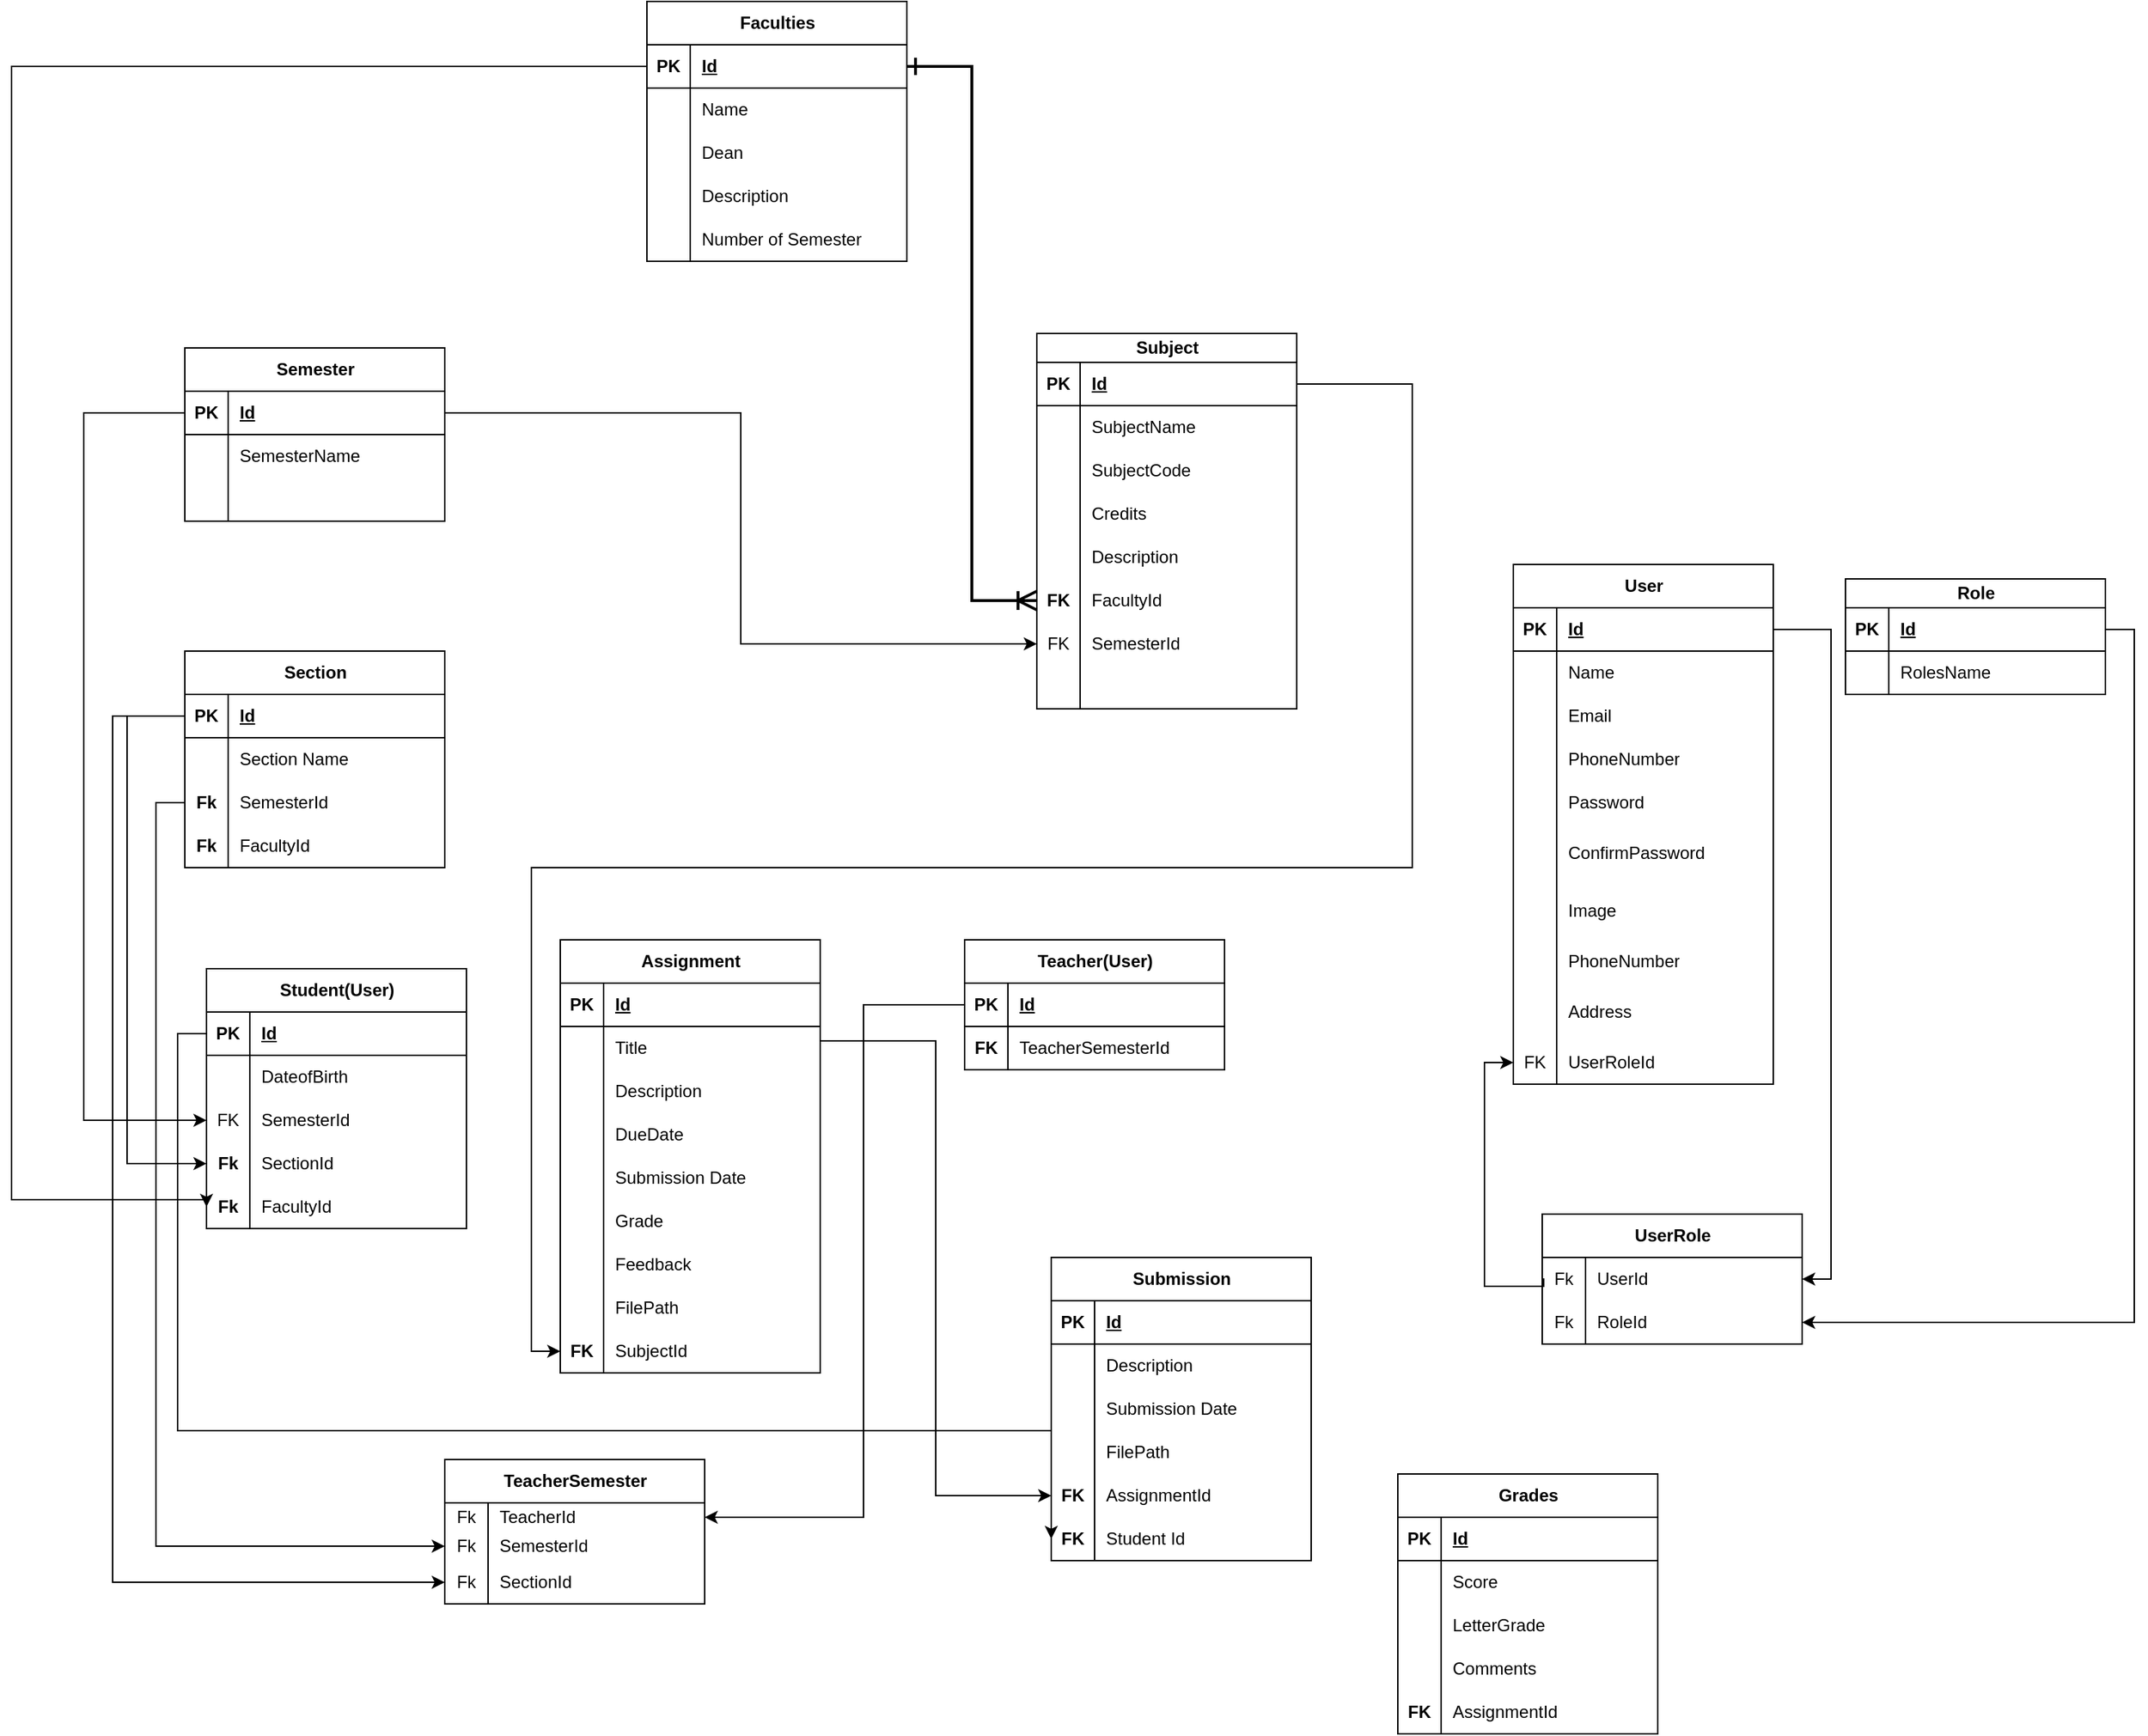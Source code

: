 <mxfile version="24.7.16">
  <diagram name="Page-1" id="Y3ksbkcjZFM_TPjJcUUN">
    <mxGraphModel dx="1805" dy="1575" grid="1" gridSize="10" guides="1" tooltips="1" connect="1" arrows="1" fold="1" page="1" pageScale="1" pageWidth="850" pageHeight="1100" math="0" shadow="0">
      <root>
        <mxCell id="0" />
        <mxCell id="1" parent="0" />
        <mxCell id="gZpWFAccYXX8lGVxAIhj-28" value="Assignment" style="shape=table;startSize=30;container=1;collapsible=1;childLayout=tableLayout;fixedRows=1;rowLines=0;fontStyle=1;align=center;resizeLast=1;html=1;" parent="1" vertex="1">
          <mxGeometry x="-270" y="100" width="180" height="300" as="geometry" />
        </mxCell>
        <mxCell id="gZpWFAccYXX8lGVxAIhj-29" value="" style="shape=tableRow;horizontal=0;startSize=0;swimlaneHead=0;swimlaneBody=0;fillColor=none;collapsible=0;dropTarget=0;points=[[0,0.5],[1,0.5]];portConstraint=eastwest;top=0;left=0;right=0;bottom=1;" parent="gZpWFAccYXX8lGVxAIhj-28" vertex="1">
          <mxGeometry y="30" width="180" height="30" as="geometry" />
        </mxCell>
        <mxCell id="gZpWFAccYXX8lGVxAIhj-30" value="PK" style="shape=partialRectangle;connectable=0;fillColor=none;top=0;left=0;bottom=0;right=0;fontStyle=1;overflow=hidden;whiteSpace=wrap;html=1;" parent="gZpWFAccYXX8lGVxAIhj-29" vertex="1">
          <mxGeometry width="30" height="30" as="geometry">
            <mxRectangle width="30" height="30" as="alternateBounds" />
          </mxGeometry>
        </mxCell>
        <mxCell id="gZpWFAccYXX8lGVxAIhj-31" value="Id" style="shape=partialRectangle;connectable=0;fillColor=none;top=0;left=0;bottom=0;right=0;align=left;spacingLeft=6;fontStyle=5;overflow=hidden;whiteSpace=wrap;html=1;" parent="gZpWFAccYXX8lGVxAIhj-29" vertex="1">
          <mxGeometry x="30" width="150" height="30" as="geometry">
            <mxRectangle width="150" height="30" as="alternateBounds" />
          </mxGeometry>
        </mxCell>
        <mxCell id="gZpWFAccYXX8lGVxAIhj-32" value="" style="shape=tableRow;horizontal=0;startSize=0;swimlaneHead=0;swimlaneBody=0;fillColor=none;collapsible=0;dropTarget=0;points=[[0,0.5],[1,0.5]];portConstraint=eastwest;top=0;left=0;right=0;bottom=0;" parent="gZpWFAccYXX8lGVxAIhj-28" vertex="1">
          <mxGeometry y="60" width="180" height="30" as="geometry" />
        </mxCell>
        <mxCell id="gZpWFAccYXX8lGVxAIhj-33" value="" style="shape=partialRectangle;connectable=0;fillColor=none;top=0;left=0;bottom=0;right=0;editable=1;overflow=hidden;whiteSpace=wrap;html=1;" parent="gZpWFAccYXX8lGVxAIhj-32" vertex="1">
          <mxGeometry width="30" height="30" as="geometry">
            <mxRectangle width="30" height="30" as="alternateBounds" />
          </mxGeometry>
        </mxCell>
        <mxCell id="gZpWFAccYXX8lGVxAIhj-34" value="Title" style="shape=partialRectangle;connectable=0;fillColor=none;top=0;left=0;bottom=0;right=0;align=left;spacingLeft=6;overflow=hidden;whiteSpace=wrap;html=1;" parent="gZpWFAccYXX8lGVxAIhj-32" vertex="1">
          <mxGeometry x="30" width="150" height="30" as="geometry">
            <mxRectangle width="150" height="30" as="alternateBounds" />
          </mxGeometry>
        </mxCell>
        <mxCell id="gZpWFAccYXX8lGVxAIhj-35" value="" style="shape=tableRow;horizontal=0;startSize=0;swimlaneHead=0;swimlaneBody=0;fillColor=none;collapsible=0;dropTarget=0;points=[[0,0.5],[1,0.5]];portConstraint=eastwest;top=0;left=0;right=0;bottom=0;" parent="gZpWFAccYXX8lGVxAIhj-28" vertex="1">
          <mxGeometry y="90" width="180" height="30" as="geometry" />
        </mxCell>
        <mxCell id="gZpWFAccYXX8lGVxAIhj-36" value="" style="shape=partialRectangle;connectable=0;fillColor=none;top=0;left=0;bottom=0;right=0;editable=1;overflow=hidden;whiteSpace=wrap;html=1;" parent="gZpWFAccYXX8lGVxAIhj-35" vertex="1">
          <mxGeometry width="30" height="30" as="geometry">
            <mxRectangle width="30" height="30" as="alternateBounds" />
          </mxGeometry>
        </mxCell>
        <mxCell id="gZpWFAccYXX8lGVxAIhj-37" value="Description" style="shape=partialRectangle;connectable=0;fillColor=none;top=0;left=0;bottom=0;right=0;align=left;spacingLeft=6;overflow=hidden;whiteSpace=wrap;html=1;" parent="gZpWFAccYXX8lGVxAIhj-35" vertex="1">
          <mxGeometry x="30" width="150" height="30" as="geometry">
            <mxRectangle width="150" height="30" as="alternateBounds" />
          </mxGeometry>
        </mxCell>
        <mxCell id="gZpWFAccYXX8lGVxAIhj-38" value="" style="shape=tableRow;horizontal=0;startSize=0;swimlaneHead=0;swimlaneBody=0;fillColor=none;collapsible=0;dropTarget=0;points=[[0,0.5],[1,0.5]];portConstraint=eastwest;top=0;left=0;right=0;bottom=0;" parent="gZpWFAccYXX8lGVxAIhj-28" vertex="1">
          <mxGeometry y="120" width="180" height="30" as="geometry" />
        </mxCell>
        <mxCell id="gZpWFAccYXX8lGVxAIhj-39" value="" style="shape=partialRectangle;connectable=0;fillColor=none;top=0;left=0;bottom=0;right=0;editable=1;overflow=hidden;whiteSpace=wrap;html=1;" parent="gZpWFAccYXX8lGVxAIhj-38" vertex="1">
          <mxGeometry width="30" height="30" as="geometry">
            <mxRectangle width="30" height="30" as="alternateBounds" />
          </mxGeometry>
        </mxCell>
        <mxCell id="gZpWFAccYXX8lGVxAIhj-40" value="DueDate" style="shape=partialRectangle;connectable=0;fillColor=none;top=0;left=0;bottom=0;right=0;align=left;spacingLeft=6;overflow=hidden;whiteSpace=wrap;html=1;" parent="gZpWFAccYXX8lGVxAIhj-38" vertex="1">
          <mxGeometry x="30" width="150" height="30" as="geometry">
            <mxRectangle width="150" height="30" as="alternateBounds" />
          </mxGeometry>
        </mxCell>
        <mxCell id="gZpWFAccYXX8lGVxAIhj-260" value="" style="shape=tableRow;horizontal=0;startSize=0;swimlaneHead=0;swimlaneBody=0;fillColor=none;collapsible=0;dropTarget=0;points=[[0,0.5],[1,0.5]];portConstraint=eastwest;top=0;left=0;right=0;bottom=0;" parent="gZpWFAccYXX8lGVxAIhj-28" vertex="1">
          <mxGeometry y="150" width="180" height="30" as="geometry" />
        </mxCell>
        <mxCell id="gZpWFAccYXX8lGVxAIhj-261" value="" style="shape=partialRectangle;connectable=0;fillColor=none;top=0;left=0;bottom=0;right=0;editable=1;overflow=hidden;whiteSpace=wrap;html=1;" parent="gZpWFAccYXX8lGVxAIhj-260" vertex="1">
          <mxGeometry width="30" height="30" as="geometry">
            <mxRectangle width="30" height="30" as="alternateBounds" />
          </mxGeometry>
        </mxCell>
        <mxCell id="gZpWFAccYXX8lGVxAIhj-262" value="Submission Date" style="shape=partialRectangle;connectable=0;fillColor=none;top=0;left=0;bottom=0;right=0;align=left;spacingLeft=6;overflow=hidden;whiteSpace=wrap;html=1;" parent="gZpWFAccYXX8lGVxAIhj-260" vertex="1">
          <mxGeometry x="30" width="150" height="30" as="geometry">
            <mxRectangle width="150" height="30" as="alternateBounds" />
          </mxGeometry>
        </mxCell>
        <mxCell id="gZpWFAccYXX8lGVxAIhj-279" value="" style="shape=tableRow;horizontal=0;startSize=0;swimlaneHead=0;swimlaneBody=0;fillColor=none;collapsible=0;dropTarget=0;points=[[0,0.5],[1,0.5]];portConstraint=eastwest;top=0;left=0;right=0;bottom=0;" parent="gZpWFAccYXX8lGVxAIhj-28" vertex="1">
          <mxGeometry y="180" width="180" height="30" as="geometry" />
        </mxCell>
        <mxCell id="gZpWFAccYXX8lGVxAIhj-280" value="" style="shape=partialRectangle;connectable=0;fillColor=none;top=0;left=0;bottom=0;right=0;editable=1;overflow=hidden;whiteSpace=wrap;html=1;" parent="gZpWFAccYXX8lGVxAIhj-279" vertex="1">
          <mxGeometry width="30" height="30" as="geometry">
            <mxRectangle width="30" height="30" as="alternateBounds" />
          </mxGeometry>
        </mxCell>
        <mxCell id="gZpWFAccYXX8lGVxAIhj-281" value="Grade" style="shape=partialRectangle;connectable=0;fillColor=none;top=0;left=0;bottom=0;right=0;align=left;spacingLeft=6;overflow=hidden;whiteSpace=wrap;html=1;" parent="gZpWFAccYXX8lGVxAIhj-279" vertex="1">
          <mxGeometry x="30" width="150" height="30" as="geometry">
            <mxRectangle width="150" height="30" as="alternateBounds" />
          </mxGeometry>
        </mxCell>
        <mxCell id="gZpWFAccYXX8lGVxAIhj-301" value="" style="shape=tableRow;horizontal=0;startSize=0;swimlaneHead=0;swimlaneBody=0;fillColor=none;collapsible=0;dropTarget=0;points=[[0,0.5],[1,0.5]];portConstraint=eastwest;top=0;left=0;right=0;bottom=0;" parent="gZpWFAccYXX8lGVxAIhj-28" vertex="1">
          <mxGeometry y="210" width="180" height="30" as="geometry" />
        </mxCell>
        <mxCell id="gZpWFAccYXX8lGVxAIhj-302" value="" style="shape=partialRectangle;connectable=0;fillColor=none;top=0;left=0;bottom=0;right=0;editable=1;overflow=hidden;whiteSpace=wrap;html=1;" parent="gZpWFAccYXX8lGVxAIhj-301" vertex="1">
          <mxGeometry width="30" height="30" as="geometry">
            <mxRectangle width="30" height="30" as="alternateBounds" />
          </mxGeometry>
        </mxCell>
        <mxCell id="gZpWFAccYXX8lGVxAIhj-303" value="Feedback" style="shape=partialRectangle;connectable=0;fillColor=none;top=0;left=0;bottom=0;right=0;align=left;spacingLeft=6;overflow=hidden;whiteSpace=wrap;html=1;" parent="gZpWFAccYXX8lGVxAIhj-301" vertex="1">
          <mxGeometry x="30" width="150" height="30" as="geometry">
            <mxRectangle width="150" height="30" as="alternateBounds" />
          </mxGeometry>
        </mxCell>
        <mxCell id="gZpWFAccYXX8lGVxAIhj-304" value="" style="shape=tableRow;horizontal=0;startSize=0;swimlaneHead=0;swimlaneBody=0;fillColor=none;collapsible=0;dropTarget=0;points=[[0,0.5],[1,0.5]];portConstraint=eastwest;top=0;left=0;right=0;bottom=0;" parent="gZpWFAccYXX8lGVxAIhj-28" vertex="1">
          <mxGeometry y="240" width="180" height="30" as="geometry" />
        </mxCell>
        <mxCell id="gZpWFAccYXX8lGVxAIhj-305" value="" style="shape=partialRectangle;connectable=0;fillColor=none;top=0;left=0;bottom=0;right=0;editable=1;overflow=hidden;whiteSpace=wrap;html=1;" parent="gZpWFAccYXX8lGVxAIhj-304" vertex="1">
          <mxGeometry width="30" height="30" as="geometry">
            <mxRectangle width="30" height="30" as="alternateBounds" />
          </mxGeometry>
        </mxCell>
        <mxCell id="gZpWFAccYXX8lGVxAIhj-306" value="FilePath" style="shape=partialRectangle;connectable=0;fillColor=none;top=0;left=0;bottom=0;right=0;align=left;spacingLeft=6;overflow=hidden;whiteSpace=wrap;html=1;" parent="gZpWFAccYXX8lGVxAIhj-304" vertex="1">
          <mxGeometry x="30" width="150" height="30" as="geometry">
            <mxRectangle width="150" height="30" as="alternateBounds" />
          </mxGeometry>
        </mxCell>
        <mxCell id="gZpWFAccYXX8lGVxAIhj-390" value="" style="shape=tableRow;horizontal=0;startSize=0;swimlaneHead=0;swimlaneBody=0;fillColor=none;collapsible=0;dropTarget=0;points=[[0,0.5],[1,0.5]];portConstraint=eastwest;top=0;left=0;right=0;bottom=0;" parent="gZpWFAccYXX8lGVxAIhj-28" vertex="1">
          <mxGeometry y="270" width="180" height="30" as="geometry" />
        </mxCell>
        <mxCell id="gZpWFAccYXX8lGVxAIhj-391" value="&lt;b&gt;FK&lt;/b&gt;" style="shape=partialRectangle;connectable=0;fillColor=none;top=0;left=0;bottom=0;right=0;editable=1;overflow=hidden;whiteSpace=wrap;html=1;" parent="gZpWFAccYXX8lGVxAIhj-390" vertex="1">
          <mxGeometry width="30" height="30" as="geometry">
            <mxRectangle width="30" height="30" as="alternateBounds" />
          </mxGeometry>
        </mxCell>
        <mxCell id="gZpWFAccYXX8lGVxAIhj-392" value="SubjectId" style="shape=partialRectangle;connectable=0;fillColor=none;top=0;left=0;bottom=0;right=0;align=left;spacingLeft=6;overflow=hidden;whiteSpace=wrap;html=1;" parent="gZpWFAccYXX8lGVxAIhj-390" vertex="1">
          <mxGeometry x="30" width="150" height="30" as="geometry">
            <mxRectangle width="150" height="30" as="alternateBounds" />
          </mxGeometry>
        </mxCell>
        <mxCell id="gZpWFAccYXX8lGVxAIhj-80" value="Teacher(User)" style="shape=table;startSize=30;container=1;collapsible=1;childLayout=tableLayout;fixedRows=1;rowLines=0;fontStyle=1;align=center;resizeLast=1;html=1;" parent="1" vertex="1">
          <mxGeometry x="10" y="100" width="180" height="90" as="geometry" />
        </mxCell>
        <mxCell id="gZpWFAccYXX8lGVxAIhj-81" value="" style="shape=tableRow;horizontal=0;startSize=0;swimlaneHead=0;swimlaneBody=0;fillColor=none;collapsible=0;dropTarget=0;points=[[0,0.5],[1,0.5]];portConstraint=eastwest;top=0;left=0;right=0;bottom=1;" parent="gZpWFAccYXX8lGVxAIhj-80" vertex="1">
          <mxGeometry y="30" width="180" height="30" as="geometry" />
        </mxCell>
        <mxCell id="gZpWFAccYXX8lGVxAIhj-82" value="PK" style="shape=partialRectangle;connectable=0;fillColor=none;top=0;left=0;bottom=0;right=0;fontStyle=1;overflow=hidden;whiteSpace=wrap;html=1;" parent="gZpWFAccYXX8lGVxAIhj-81" vertex="1">
          <mxGeometry width="30" height="30" as="geometry">
            <mxRectangle width="30" height="30" as="alternateBounds" />
          </mxGeometry>
        </mxCell>
        <mxCell id="gZpWFAccYXX8lGVxAIhj-83" value="Id" style="shape=partialRectangle;connectable=0;fillColor=none;top=0;left=0;bottom=0;right=0;align=left;spacingLeft=6;fontStyle=5;overflow=hidden;whiteSpace=wrap;html=1;" parent="gZpWFAccYXX8lGVxAIhj-81" vertex="1">
          <mxGeometry x="30" width="150" height="30" as="geometry">
            <mxRectangle width="150" height="30" as="alternateBounds" />
          </mxGeometry>
        </mxCell>
        <mxCell id="gZpWFAccYXX8lGVxAIhj-159" value="" style="shape=tableRow;horizontal=0;startSize=0;swimlaneHead=0;swimlaneBody=0;fillColor=none;collapsible=0;dropTarget=0;points=[[0,0.5],[1,0.5]];portConstraint=eastwest;top=0;left=0;right=0;bottom=0;" parent="gZpWFAccYXX8lGVxAIhj-80" vertex="1">
          <mxGeometry y="60" width="180" height="30" as="geometry" />
        </mxCell>
        <mxCell id="gZpWFAccYXX8lGVxAIhj-160" value="&lt;b&gt;FK&lt;/b&gt;" style="shape=partialRectangle;connectable=0;fillColor=none;top=0;left=0;bottom=0;right=0;editable=1;overflow=hidden;whiteSpace=wrap;html=1;" parent="gZpWFAccYXX8lGVxAIhj-159" vertex="1">
          <mxGeometry width="30" height="30" as="geometry">
            <mxRectangle width="30" height="30" as="alternateBounds" />
          </mxGeometry>
        </mxCell>
        <mxCell id="gZpWFAccYXX8lGVxAIhj-161" value="TeacherSemesterId" style="shape=partialRectangle;connectable=0;fillColor=none;top=0;left=0;bottom=0;right=0;align=left;spacingLeft=6;overflow=hidden;whiteSpace=wrap;html=1;" parent="gZpWFAccYXX8lGVxAIhj-159" vertex="1">
          <mxGeometry x="30" width="150" height="30" as="geometry">
            <mxRectangle width="150" height="30" as="alternateBounds" />
          </mxGeometry>
        </mxCell>
        <mxCell id="gZpWFAccYXX8lGVxAIhj-94" value="Student(User)" style="shape=table;startSize=30;container=1;collapsible=1;childLayout=tableLayout;fixedRows=1;rowLines=0;fontStyle=1;align=center;resizeLast=1;html=1;" parent="1" vertex="1">
          <mxGeometry x="-515" y="120" width="180" height="180" as="geometry" />
        </mxCell>
        <mxCell id="gZpWFAccYXX8lGVxAIhj-95" value="" style="shape=tableRow;horizontal=0;startSize=0;swimlaneHead=0;swimlaneBody=0;fillColor=none;collapsible=0;dropTarget=0;points=[[0,0.5],[1,0.5]];portConstraint=eastwest;top=0;left=0;right=0;bottom=1;" parent="gZpWFAccYXX8lGVxAIhj-94" vertex="1">
          <mxGeometry y="30" width="180" height="30" as="geometry" />
        </mxCell>
        <mxCell id="gZpWFAccYXX8lGVxAIhj-96" value="PK" style="shape=partialRectangle;connectable=0;fillColor=none;top=0;left=0;bottom=0;right=0;fontStyle=1;overflow=hidden;whiteSpace=wrap;html=1;" parent="gZpWFAccYXX8lGVxAIhj-95" vertex="1">
          <mxGeometry width="30" height="30" as="geometry">
            <mxRectangle width="30" height="30" as="alternateBounds" />
          </mxGeometry>
        </mxCell>
        <mxCell id="gZpWFAccYXX8lGVxAIhj-97" value="Id" style="shape=partialRectangle;connectable=0;fillColor=none;top=0;left=0;bottom=0;right=0;align=left;spacingLeft=6;fontStyle=5;overflow=hidden;whiteSpace=wrap;html=1;" parent="gZpWFAccYXX8lGVxAIhj-95" vertex="1">
          <mxGeometry x="30" width="150" height="30" as="geometry">
            <mxRectangle width="150" height="30" as="alternateBounds" />
          </mxGeometry>
        </mxCell>
        <mxCell id="gZpWFAccYXX8lGVxAIhj-112" value="" style="shape=tableRow;horizontal=0;startSize=0;swimlaneHead=0;swimlaneBody=0;fillColor=none;collapsible=0;dropTarget=0;points=[[0,0.5],[1,0.5]];portConstraint=eastwest;top=0;left=0;right=0;bottom=0;" parent="gZpWFAccYXX8lGVxAIhj-94" vertex="1">
          <mxGeometry y="60" width="180" height="30" as="geometry" />
        </mxCell>
        <mxCell id="gZpWFAccYXX8lGVxAIhj-113" value="" style="shape=partialRectangle;connectable=0;fillColor=none;top=0;left=0;bottom=0;right=0;editable=1;overflow=hidden;whiteSpace=wrap;html=1;" parent="gZpWFAccYXX8lGVxAIhj-112" vertex="1">
          <mxGeometry width="30" height="30" as="geometry">
            <mxRectangle width="30" height="30" as="alternateBounds" />
          </mxGeometry>
        </mxCell>
        <mxCell id="gZpWFAccYXX8lGVxAIhj-114" value="DateofBirth" style="shape=partialRectangle;connectable=0;fillColor=none;top=0;left=0;bottom=0;right=0;align=left;spacingLeft=6;overflow=hidden;whiteSpace=wrap;html=1;" parent="gZpWFAccYXX8lGVxAIhj-112" vertex="1">
          <mxGeometry x="30" width="150" height="30" as="geometry">
            <mxRectangle width="150" height="30" as="alternateBounds" />
          </mxGeometry>
        </mxCell>
        <mxCell id="gZpWFAccYXX8lGVxAIhj-118" value="" style="shape=tableRow;horizontal=0;startSize=0;swimlaneHead=0;swimlaneBody=0;fillColor=none;collapsible=0;dropTarget=0;points=[[0,0.5],[1,0.5]];portConstraint=eastwest;top=0;left=0;right=0;bottom=0;" parent="gZpWFAccYXX8lGVxAIhj-94" vertex="1">
          <mxGeometry y="90" width="180" height="30" as="geometry" />
        </mxCell>
        <mxCell id="gZpWFAccYXX8lGVxAIhj-119" value="FK" style="shape=partialRectangle;connectable=0;fillColor=none;top=0;left=0;bottom=0;right=0;editable=1;overflow=hidden;whiteSpace=wrap;html=1;" parent="gZpWFAccYXX8lGVxAIhj-118" vertex="1">
          <mxGeometry width="30" height="30" as="geometry">
            <mxRectangle width="30" height="30" as="alternateBounds" />
          </mxGeometry>
        </mxCell>
        <mxCell id="gZpWFAccYXX8lGVxAIhj-120" value="SemesterId" style="shape=partialRectangle;connectable=0;fillColor=none;top=0;left=0;bottom=0;right=0;align=left;spacingLeft=6;overflow=hidden;whiteSpace=wrap;html=1;" parent="gZpWFAccYXX8lGVxAIhj-118" vertex="1">
          <mxGeometry x="30" width="150" height="30" as="geometry">
            <mxRectangle width="150" height="30" as="alternateBounds" />
          </mxGeometry>
        </mxCell>
        <mxCell id="gZpWFAccYXX8lGVxAIhj-355" value="" style="shape=tableRow;horizontal=0;startSize=0;swimlaneHead=0;swimlaneBody=0;fillColor=none;collapsible=0;dropTarget=0;points=[[0,0.5],[1,0.5]];portConstraint=eastwest;top=0;left=0;right=0;bottom=0;" parent="gZpWFAccYXX8lGVxAIhj-94" vertex="1">
          <mxGeometry y="120" width="180" height="30" as="geometry" />
        </mxCell>
        <mxCell id="gZpWFAccYXX8lGVxAIhj-356" value="&lt;b&gt;Fk&lt;/b&gt;" style="shape=partialRectangle;connectable=0;fillColor=none;top=0;left=0;bottom=0;right=0;editable=1;overflow=hidden;whiteSpace=wrap;html=1;" parent="gZpWFAccYXX8lGVxAIhj-355" vertex="1">
          <mxGeometry width="30" height="30" as="geometry">
            <mxRectangle width="30" height="30" as="alternateBounds" />
          </mxGeometry>
        </mxCell>
        <mxCell id="gZpWFAccYXX8lGVxAIhj-357" value="SectionId" style="shape=partialRectangle;connectable=0;fillColor=none;top=0;left=0;bottom=0;right=0;align=left;spacingLeft=6;overflow=hidden;whiteSpace=wrap;html=1;" parent="gZpWFAccYXX8lGVxAIhj-355" vertex="1">
          <mxGeometry x="30" width="150" height="30" as="geometry">
            <mxRectangle width="150" height="30" as="alternateBounds" />
          </mxGeometry>
        </mxCell>
        <mxCell id="gZpWFAccYXX8lGVxAIhj-481" value="" style="shape=tableRow;horizontal=0;startSize=0;swimlaneHead=0;swimlaneBody=0;fillColor=none;collapsible=0;dropTarget=0;points=[[0,0.5],[1,0.5]];portConstraint=eastwest;top=0;left=0;right=0;bottom=0;" parent="gZpWFAccYXX8lGVxAIhj-94" vertex="1">
          <mxGeometry y="150" width="180" height="30" as="geometry" />
        </mxCell>
        <mxCell id="gZpWFAccYXX8lGVxAIhj-482" value="&lt;b&gt;Fk&lt;/b&gt;" style="shape=partialRectangle;connectable=0;fillColor=none;top=0;left=0;bottom=0;right=0;editable=1;overflow=hidden;whiteSpace=wrap;html=1;" parent="gZpWFAccYXX8lGVxAIhj-481" vertex="1">
          <mxGeometry width="30" height="30" as="geometry">
            <mxRectangle width="30" height="30" as="alternateBounds" />
          </mxGeometry>
        </mxCell>
        <mxCell id="gZpWFAccYXX8lGVxAIhj-483" value="FacultyId" style="shape=partialRectangle;connectable=0;fillColor=none;top=0;left=0;bottom=0;right=0;align=left;spacingLeft=6;overflow=hidden;whiteSpace=wrap;html=1;" parent="gZpWFAccYXX8lGVxAIhj-481" vertex="1">
          <mxGeometry x="30" width="150" height="30" as="geometry">
            <mxRectangle width="150" height="30" as="alternateBounds" />
          </mxGeometry>
        </mxCell>
        <mxCell id="gZpWFAccYXX8lGVxAIhj-54" value="Faculties" style="shape=table;startSize=30;container=1;collapsible=1;childLayout=tableLayout;fixedRows=1;rowLines=0;fontStyle=1;align=center;resizeLast=1;html=1;" parent="1" vertex="1">
          <mxGeometry x="-210" y="-550" width="180" height="180" as="geometry" />
        </mxCell>
        <mxCell id="gZpWFAccYXX8lGVxAIhj-55" value="" style="shape=tableRow;horizontal=0;startSize=0;swimlaneHead=0;swimlaneBody=0;fillColor=none;collapsible=0;dropTarget=0;points=[[0,0.5],[1,0.5]];portConstraint=eastwest;top=0;left=0;right=0;bottom=1;" parent="gZpWFAccYXX8lGVxAIhj-54" vertex="1">
          <mxGeometry y="30" width="180" height="30" as="geometry" />
        </mxCell>
        <mxCell id="gZpWFAccYXX8lGVxAIhj-56" value="PK" style="shape=partialRectangle;connectable=0;fillColor=none;top=0;left=0;bottom=0;right=0;fontStyle=1;overflow=hidden;whiteSpace=wrap;html=1;" parent="gZpWFAccYXX8lGVxAIhj-55" vertex="1">
          <mxGeometry width="30" height="30" as="geometry">
            <mxRectangle width="30" height="30" as="alternateBounds" />
          </mxGeometry>
        </mxCell>
        <mxCell id="gZpWFAccYXX8lGVxAIhj-57" value="Id" style="shape=partialRectangle;connectable=0;fillColor=none;top=0;left=0;bottom=0;right=0;align=left;spacingLeft=6;fontStyle=5;overflow=hidden;whiteSpace=wrap;html=1;" parent="gZpWFAccYXX8lGVxAIhj-55" vertex="1">
          <mxGeometry x="30" width="150" height="30" as="geometry">
            <mxRectangle width="150" height="30" as="alternateBounds" />
          </mxGeometry>
        </mxCell>
        <mxCell id="gZpWFAccYXX8lGVxAIhj-58" value="" style="shape=tableRow;horizontal=0;startSize=0;swimlaneHead=0;swimlaneBody=0;fillColor=none;collapsible=0;dropTarget=0;points=[[0,0.5],[1,0.5]];portConstraint=eastwest;top=0;left=0;right=0;bottom=0;" parent="gZpWFAccYXX8lGVxAIhj-54" vertex="1">
          <mxGeometry y="60" width="180" height="30" as="geometry" />
        </mxCell>
        <mxCell id="gZpWFAccYXX8lGVxAIhj-59" value="" style="shape=partialRectangle;connectable=0;fillColor=none;top=0;left=0;bottom=0;right=0;editable=1;overflow=hidden;whiteSpace=wrap;html=1;" parent="gZpWFAccYXX8lGVxAIhj-58" vertex="1">
          <mxGeometry width="30" height="30" as="geometry">
            <mxRectangle width="30" height="30" as="alternateBounds" />
          </mxGeometry>
        </mxCell>
        <mxCell id="gZpWFAccYXX8lGVxAIhj-60" value="Name" style="shape=partialRectangle;connectable=0;fillColor=none;top=0;left=0;bottom=0;right=0;align=left;spacingLeft=6;overflow=hidden;whiteSpace=wrap;html=1;" parent="gZpWFAccYXX8lGVxAIhj-58" vertex="1">
          <mxGeometry x="30" width="150" height="30" as="geometry">
            <mxRectangle width="150" height="30" as="alternateBounds" />
          </mxGeometry>
        </mxCell>
        <mxCell id="gZpWFAccYXX8lGVxAIhj-61" value="" style="shape=tableRow;horizontal=0;startSize=0;swimlaneHead=0;swimlaneBody=0;fillColor=none;collapsible=0;dropTarget=0;points=[[0,0.5],[1,0.5]];portConstraint=eastwest;top=0;left=0;right=0;bottom=0;" parent="gZpWFAccYXX8lGVxAIhj-54" vertex="1">
          <mxGeometry y="90" width="180" height="30" as="geometry" />
        </mxCell>
        <mxCell id="gZpWFAccYXX8lGVxAIhj-62" value="" style="shape=partialRectangle;connectable=0;fillColor=none;top=0;left=0;bottom=0;right=0;editable=1;overflow=hidden;whiteSpace=wrap;html=1;" parent="gZpWFAccYXX8lGVxAIhj-61" vertex="1">
          <mxGeometry width="30" height="30" as="geometry">
            <mxRectangle width="30" height="30" as="alternateBounds" />
          </mxGeometry>
        </mxCell>
        <mxCell id="gZpWFAccYXX8lGVxAIhj-63" value="Dean" style="shape=partialRectangle;connectable=0;fillColor=none;top=0;left=0;bottom=0;right=0;align=left;spacingLeft=6;overflow=hidden;whiteSpace=wrap;html=1;" parent="gZpWFAccYXX8lGVxAIhj-61" vertex="1">
          <mxGeometry x="30" width="150" height="30" as="geometry">
            <mxRectangle width="150" height="30" as="alternateBounds" />
          </mxGeometry>
        </mxCell>
        <mxCell id="gZpWFAccYXX8lGVxAIhj-64" value="" style="shape=tableRow;horizontal=0;startSize=0;swimlaneHead=0;swimlaneBody=0;fillColor=none;collapsible=0;dropTarget=0;points=[[0,0.5],[1,0.5]];portConstraint=eastwest;top=0;left=0;right=0;bottom=0;" parent="gZpWFAccYXX8lGVxAIhj-54" vertex="1">
          <mxGeometry y="120" width="180" height="30" as="geometry" />
        </mxCell>
        <mxCell id="gZpWFAccYXX8lGVxAIhj-65" value="" style="shape=partialRectangle;connectable=0;fillColor=none;top=0;left=0;bottom=0;right=0;editable=1;overflow=hidden;whiteSpace=wrap;html=1;" parent="gZpWFAccYXX8lGVxAIhj-64" vertex="1">
          <mxGeometry width="30" height="30" as="geometry">
            <mxRectangle width="30" height="30" as="alternateBounds" />
          </mxGeometry>
        </mxCell>
        <mxCell id="gZpWFAccYXX8lGVxAIhj-66" value="Description" style="shape=partialRectangle;connectable=0;fillColor=none;top=0;left=0;bottom=0;right=0;align=left;spacingLeft=6;overflow=hidden;whiteSpace=wrap;html=1;" parent="gZpWFAccYXX8lGVxAIhj-64" vertex="1">
          <mxGeometry x="30" width="150" height="30" as="geometry">
            <mxRectangle width="150" height="30" as="alternateBounds" />
          </mxGeometry>
        </mxCell>
        <mxCell id="gZpWFAccYXX8lGVxAIhj-257" value="" style="shape=tableRow;horizontal=0;startSize=0;swimlaneHead=0;swimlaneBody=0;fillColor=none;collapsible=0;dropTarget=0;points=[[0,0.5],[1,0.5]];portConstraint=eastwest;top=0;left=0;right=0;bottom=0;" parent="gZpWFAccYXX8lGVxAIhj-54" vertex="1">
          <mxGeometry y="150" width="180" height="30" as="geometry" />
        </mxCell>
        <mxCell id="gZpWFAccYXX8lGVxAIhj-258" value="" style="shape=partialRectangle;connectable=0;fillColor=none;top=0;left=0;bottom=0;right=0;editable=1;overflow=hidden;whiteSpace=wrap;html=1;" parent="gZpWFAccYXX8lGVxAIhj-257" vertex="1">
          <mxGeometry width="30" height="30" as="geometry">
            <mxRectangle width="30" height="30" as="alternateBounds" />
          </mxGeometry>
        </mxCell>
        <mxCell id="gZpWFAccYXX8lGVxAIhj-259" value="Number of Semester" style="shape=partialRectangle;connectable=0;fillColor=none;top=0;left=0;bottom=0;right=0;align=left;spacingLeft=6;overflow=hidden;whiteSpace=wrap;html=1;" parent="gZpWFAccYXX8lGVxAIhj-257" vertex="1">
          <mxGeometry x="30" width="150" height="30" as="geometry">
            <mxRectangle width="150" height="30" as="alternateBounds" />
          </mxGeometry>
        </mxCell>
        <mxCell id="gZpWFAccYXX8lGVxAIhj-307" value="Semester" style="shape=table;startSize=30;container=1;collapsible=1;childLayout=tableLayout;fixedRows=1;rowLines=0;fontStyle=1;align=center;resizeLast=1;html=1;" parent="1" vertex="1">
          <mxGeometry x="-530" y="-310" width="180" height="120" as="geometry" />
        </mxCell>
        <mxCell id="gZpWFAccYXX8lGVxAIhj-308" value="" style="shape=tableRow;horizontal=0;startSize=0;swimlaneHead=0;swimlaneBody=0;fillColor=none;collapsible=0;dropTarget=0;points=[[0,0.5],[1,0.5]];portConstraint=eastwest;top=0;left=0;right=0;bottom=1;" parent="gZpWFAccYXX8lGVxAIhj-307" vertex="1">
          <mxGeometry y="30" width="180" height="30" as="geometry" />
        </mxCell>
        <mxCell id="gZpWFAccYXX8lGVxAIhj-309" value="PK" style="shape=partialRectangle;connectable=0;fillColor=none;top=0;left=0;bottom=0;right=0;fontStyle=1;overflow=hidden;whiteSpace=wrap;html=1;" parent="gZpWFAccYXX8lGVxAIhj-308" vertex="1">
          <mxGeometry width="30" height="30" as="geometry">
            <mxRectangle width="30" height="30" as="alternateBounds" />
          </mxGeometry>
        </mxCell>
        <mxCell id="gZpWFAccYXX8lGVxAIhj-310" value="Id" style="shape=partialRectangle;connectable=0;fillColor=none;top=0;left=0;bottom=0;right=0;align=left;spacingLeft=6;fontStyle=5;overflow=hidden;whiteSpace=wrap;html=1;" parent="gZpWFAccYXX8lGVxAIhj-308" vertex="1">
          <mxGeometry x="30" width="150" height="30" as="geometry">
            <mxRectangle width="150" height="30" as="alternateBounds" />
          </mxGeometry>
        </mxCell>
        <mxCell id="gZpWFAccYXX8lGVxAIhj-311" value="" style="shape=tableRow;horizontal=0;startSize=0;swimlaneHead=0;swimlaneBody=0;fillColor=none;collapsible=0;dropTarget=0;points=[[0,0.5],[1,0.5]];portConstraint=eastwest;top=0;left=0;right=0;bottom=0;" parent="gZpWFAccYXX8lGVxAIhj-307" vertex="1">
          <mxGeometry y="60" width="180" height="30" as="geometry" />
        </mxCell>
        <mxCell id="gZpWFAccYXX8lGVxAIhj-312" value="" style="shape=partialRectangle;connectable=0;fillColor=none;top=0;left=0;bottom=0;right=0;editable=1;overflow=hidden;whiteSpace=wrap;html=1;" parent="gZpWFAccYXX8lGVxAIhj-311" vertex="1">
          <mxGeometry width="30" height="30" as="geometry">
            <mxRectangle width="30" height="30" as="alternateBounds" />
          </mxGeometry>
        </mxCell>
        <mxCell id="gZpWFAccYXX8lGVxAIhj-313" value="SemesterName" style="shape=partialRectangle;connectable=0;fillColor=none;top=0;left=0;bottom=0;right=0;align=left;spacingLeft=6;overflow=hidden;whiteSpace=wrap;html=1;" parent="gZpWFAccYXX8lGVxAIhj-311" vertex="1">
          <mxGeometry x="30" width="150" height="30" as="geometry">
            <mxRectangle width="150" height="30" as="alternateBounds" />
          </mxGeometry>
        </mxCell>
        <mxCell id="OxbGATPsEMg-WC4Gf5y5-38" value="" style="shape=tableRow;horizontal=0;startSize=0;swimlaneHead=0;swimlaneBody=0;fillColor=none;collapsible=0;dropTarget=0;points=[[0,0.5],[1,0.5]];portConstraint=eastwest;top=0;left=0;right=0;bottom=0;" parent="gZpWFAccYXX8lGVxAIhj-307" vertex="1">
          <mxGeometry y="90" width="180" height="30" as="geometry" />
        </mxCell>
        <mxCell id="OxbGATPsEMg-WC4Gf5y5-39" value="" style="shape=partialRectangle;connectable=0;fillColor=none;top=0;left=0;bottom=0;right=0;editable=1;overflow=hidden;whiteSpace=wrap;html=1;" parent="OxbGATPsEMg-WC4Gf5y5-38" vertex="1">
          <mxGeometry width="30" height="30" as="geometry">
            <mxRectangle width="30" height="30" as="alternateBounds" />
          </mxGeometry>
        </mxCell>
        <mxCell id="OxbGATPsEMg-WC4Gf5y5-40" value="" style="shape=partialRectangle;connectable=0;fillColor=none;top=0;left=0;bottom=0;right=0;align=left;spacingLeft=6;overflow=hidden;whiteSpace=wrap;html=1;" parent="OxbGATPsEMg-WC4Gf5y5-38" vertex="1">
          <mxGeometry x="30" width="150" height="30" as="geometry">
            <mxRectangle width="150" height="30" as="alternateBounds" />
          </mxGeometry>
        </mxCell>
        <mxCell id="gZpWFAccYXX8lGVxAIhj-320" value="Section" style="shape=table;startSize=30;container=1;collapsible=1;childLayout=tableLayout;fixedRows=1;rowLines=0;fontStyle=1;align=center;resizeLast=1;html=1;" parent="1" vertex="1">
          <mxGeometry x="-530" y="-100" width="180" height="150" as="geometry" />
        </mxCell>
        <mxCell id="gZpWFAccYXX8lGVxAIhj-321" value="" style="shape=tableRow;horizontal=0;startSize=0;swimlaneHead=0;swimlaneBody=0;fillColor=none;collapsible=0;dropTarget=0;points=[[0,0.5],[1,0.5]];portConstraint=eastwest;top=0;left=0;right=0;bottom=1;" parent="gZpWFAccYXX8lGVxAIhj-320" vertex="1">
          <mxGeometry y="30" width="180" height="30" as="geometry" />
        </mxCell>
        <mxCell id="gZpWFAccYXX8lGVxAIhj-322" value="PK" style="shape=partialRectangle;connectable=0;fillColor=none;top=0;left=0;bottom=0;right=0;fontStyle=1;overflow=hidden;whiteSpace=wrap;html=1;" parent="gZpWFAccYXX8lGVxAIhj-321" vertex="1">
          <mxGeometry width="30" height="30" as="geometry">
            <mxRectangle width="30" height="30" as="alternateBounds" />
          </mxGeometry>
        </mxCell>
        <mxCell id="gZpWFAccYXX8lGVxAIhj-323" value="Id" style="shape=partialRectangle;connectable=0;fillColor=none;top=0;left=0;bottom=0;right=0;align=left;spacingLeft=6;fontStyle=5;overflow=hidden;whiteSpace=wrap;html=1;" parent="gZpWFAccYXX8lGVxAIhj-321" vertex="1">
          <mxGeometry x="30" width="150" height="30" as="geometry">
            <mxRectangle width="150" height="30" as="alternateBounds" />
          </mxGeometry>
        </mxCell>
        <mxCell id="gZpWFAccYXX8lGVxAIhj-324" value="" style="shape=tableRow;horizontal=0;startSize=0;swimlaneHead=0;swimlaneBody=0;fillColor=none;collapsible=0;dropTarget=0;points=[[0,0.5],[1,0.5]];portConstraint=eastwest;top=0;left=0;right=0;bottom=0;" parent="gZpWFAccYXX8lGVxAIhj-320" vertex="1">
          <mxGeometry y="60" width="180" height="30" as="geometry" />
        </mxCell>
        <mxCell id="gZpWFAccYXX8lGVxAIhj-325" value="" style="shape=partialRectangle;connectable=0;fillColor=none;top=0;left=0;bottom=0;right=0;editable=1;overflow=hidden;whiteSpace=wrap;html=1;" parent="gZpWFAccYXX8lGVxAIhj-324" vertex="1">
          <mxGeometry width="30" height="30" as="geometry">
            <mxRectangle width="30" height="30" as="alternateBounds" />
          </mxGeometry>
        </mxCell>
        <mxCell id="gZpWFAccYXX8lGVxAIhj-326" value="Section Name" style="shape=partialRectangle;connectable=0;fillColor=none;top=0;left=0;bottom=0;right=0;align=left;spacingLeft=6;overflow=hidden;whiteSpace=wrap;html=1;" parent="gZpWFAccYXX8lGVxAIhj-324" vertex="1">
          <mxGeometry x="30" width="150" height="30" as="geometry">
            <mxRectangle width="150" height="30" as="alternateBounds" />
          </mxGeometry>
        </mxCell>
        <mxCell id="gZpWFAccYXX8lGVxAIhj-330" value="" style="shape=tableRow;horizontal=0;startSize=0;swimlaneHead=0;swimlaneBody=0;fillColor=none;collapsible=0;dropTarget=0;points=[[0,0.5],[1,0.5]];portConstraint=eastwest;top=0;left=0;right=0;bottom=0;" parent="gZpWFAccYXX8lGVxAIhj-320" vertex="1">
          <mxGeometry y="90" width="180" height="30" as="geometry" />
        </mxCell>
        <mxCell id="gZpWFAccYXX8lGVxAIhj-331" value="&lt;b&gt;Fk&lt;/b&gt;" style="shape=partialRectangle;connectable=0;fillColor=none;top=0;left=0;bottom=0;right=0;editable=1;overflow=hidden;whiteSpace=wrap;html=1;" parent="gZpWFAccYXX8lGVxAIhj-330" vertex="1">
          <mxGeometry width="30" height="30" as="geometry">
            <mxRectangle width="30" height="30" as="alternateBounds" />
          </mxGeometry>
        </mxCell>
        <mxCell id="gZpWFAccYXX8lGVxAIhj-332" value="SemesterId" style="shape=partialRectangle;connectable=0;fillColor=none;top=0;left=0;bottom=0;right=0;align=left;spacingLeft=6;overflow=hidden;whiteSpace=wrap;html=1;" parent="gZpWFAccYXX8lGVxAIhj-330" vertex="1">
          <mxGeometry x="30" width="150" height="30" as="geometry">
            <mxRectangle width="150" height="30" as="alternateBounds" />
          </mxGeometry>
        </mxCell>
        <mxCell id="5RmvhpHRaGKqXKpP6tO0-18" value="" style="shape=tableRow;horizontal=0;startSize=0;swimlaneHead=0;swimlaneBody=0;fillColor=none;collapsible=0;dropTarget=0;points=[[0,0.5],[1,0.5]];portConstraint=eastwest;top=0;left=0;right=0;bottom=0;" parent="gZpWFAccYXX8lGVxAIhj-320" vertex="1">
          <mxGeometry y="120" width="180" height="30" as="geometry" />
        </mxCell>
        <mxCell id="5RmvhpHRaGKqXKpP6tO0-19" value="&lt;b&gt;Fk&lt;/b&gt;" style="shape=partialRectangle;connectable=0;fillColor=none;top=0;left=0;bottom=0;right=0;editable=1;overflow=hidden;whiteSpace=wrap;html=1;" parent="5RmvhpHRaGKqXKpP6tO0-18" vertex="1">
          <mxGeometry width="30" height="30" as="geometry">
            <mxRectangle width="30" height="30" as="alternateBounds" />
          </mxGeometry>
        </mxCell>
        <mxCell id="5RmvhpHRaGKqXKpP6tO0-20" value="FacultyId" style="shape=partialRectangle;connectable=0;fillColor=none;top=0;left=0;bottom=0;right=0;align=left;spacingLeft=6;overflow=hidden;whiteSpace=wrap;html=1;" parent="5RmvhpHRaGKqXKpP6tO0-18" vertex="1">
          <mxGeometry x="30" width="150" height="30" as="geometry">
            <mxRectangle width="150" height="30" as="alternateBounds" />
          </mxGeometry>
        </mxCell>
        <mxCell id="gZpWFAccYXX8lGVxAIhj-67" value="Subject" style="shape=table;startSize=20;container=1;collapsible=1;childLayout=tableLayout;fixedRows=1;rowLines=0;fontStyle=1;align=center;resizeLast=1;html=1;" parent="1" vertex="1">
          <mxGeometry x="60" y="-320" width="180" height="260" as="geometry" />
        </mxCell>
        <mxCell id="gZpWFAccYXX8lGVxAIhj-68" value="" style="shape=tableRow;horizontal=0;startSize=0;swimlaneHead=0;swimlaneBody=0;fillColor=none;collapsible=0;dropTarget=0;points=[[0,0.5],[1,0.5]];portConstraint=eastwest;top=0;left=0;right=0;bottom=1;" parent="gZpWFAccYXX8lGVxAIhj-67" vertex="1">
          <mxGeometry y="20" width="180" height="30" as="geometry" />
        </mxCell>
        <mxCell id="gZpWFAccYXX8lGVxAIhj-69" value="PK" style="shape=partialRectangle;connectable=0;fillColor=none;top=0;left=0;bottom=0;right=0;fontStyle=1;overflow=hidden;whiteSpace=wrap;html=1;" parent="gZpWFAccYXX8lGVxAIhj-68" vertex="1">
          <mxGeometry width="30" height="30" as="geometry">
            <mxRectangle width="30" height="30" as="alternateBounds" />
          </mxGeometry>
        </mxCell>
        <mxCell id="gZpWFAccYXX8lGVxAIhj-70" value="Id" style="shape=partialRectangle;connectable=0;fillColor=none;top=0;left=0;bottom=0;right=0;align=left;spacingLeft=6;fontStyle=5;overflow=hidden;whiteSpace=wrap;html=1;" parent="gZpWFAccYXX8lGVxAIhj-68" vertex="1">
          <mxGeometry x="30" width="150" height="30" as="geometry">
            <mxRectangle width="150" height="30" as="alternateBounds" />
          </mxGeometry>
        </mxCell>
        <mxCell id="gZpWFAccYXX8lGVxAIhj-71" value="" style="shape=tableRow;horizontal=0;startSize=0;swimlaneHead=0;swimlaneBody=0;fillColor=none;collapsible=0;dropTarget=0;points=[[0,0.5],[1,0.5]];portConstraint=eastwest;top=0;left=0;right=0;bottom=0;" parent="gZpWFAccYXX8lGVxAIhj-67" vertex="1">
          <mxGeometry y="50" width="180" height="30" as="geometry" />
        </mxCell>
        <mxCell id="gZpWFAccYXX8lGVxAIhj-72" value="" style="shape=partialRectangle;connectable=0;fillColor=none;top=0;left=0;bottom=0;right=0;editable=1;overflow=hidden;whiteSpace=wrap;html=1;" parent="gZpWFAccYXX8lGVxAIhj-71" vertex="1">
          <mxGeometry width="30" height="30" as="geometry">
            <mxRectangle width="30" height="30" as="alternateBounds" />
          </mxGeometry>
        </mxCell>
        <mxCell id="gZpWFAccYXX8lGVxAIhj-73" value="SubjectName" style="shape=partialRectangle;connectable=0;fillColor=none;top=0;left=0;bottom=0;right=0;align=left;spacingLeft=6;overflow=hidden;whiteSpace=wrap;html=1;" parent="gZpWFAccYXX8lGVxAIhj-71" vertex="1">
          <mxGeometry x="30" width="150" height="30" as="geometry">
            <mxRectangle width="150" height="30" as="alternateBounds" />
          </mxGeometry>
        </mxCell>
        <mxCell id="gZpWFAccYXX8lGVxAIhj-74" value="" style="shape=tableRow;horizontal=0;startSize=0;swimlaneHead=0;swimlaneBody=0;fillColor=none;collapsible=0;dropTarget=0;points=[[0,0.5],[1,0.5]];portConstraint=eastwest;top=0;left=0;right=0;bottom=0;" parent="gZpWFAccYXX8lGVxAIhj-67" vertex="1">
          <mxGeometry y="80" width="180" height="30" as="geometry" />
        </mxCell>
        <mxCell id="gZpWFAccYXX8lGVxAIhj-75" value="" style="shape=partialRectangle;connectable=0;fillColor=none;top=0;left=0;bottom=0;right=0;editable=1;overflow=hidden;whiteSpace=wrap;html=1;" parent="gZpWFAccYXX8lGVxAIhj-74" vertex="1">
          <mxGeometry width="30" height="30" as="geometry">
            <mxRectangle width="30" height="30" as="alternateBounds" />
          </mxGeometry>
        </mxCell>
        <mxCell id="gZpWFAccYXX8lGVxAIhj-76" value="SubjectCode" style="shape=partialRectangle;connectable=0;fillColor=none;top=0;left=0;bottom=0;right=0;align=left;spacingLeft=6;overflow=hidden;whiteSpace=wrap;html=1;" parent="gZpWFAccYXX8lGVxAIhj-74" vertex="1">
          <mxGeometry x="30" width="150" height="30" as="geometry">
            <mxRectangle width="150" height="30" as="alternateBounds" />
          </mxGeometry>
        </mxCell>
        <mxCell id="gZpWFAccYXX8lGVxAIhj-77" value="" style="shape=tableRow;horizontal=0;startSize=0;swimlaneHead=0;swimlaneBody=0;fillColor=none;collapsible=0;dropTarget=0;points=[[0,0.5],[1,0.5]];portConstraint=eastwest;top=0;left=0;right=0;bottom=0;" parent="gZpWFAccYXX8lGVxAIhj-67" vertex="1">
          <mxGeometry y="110" width="180" height="30" as="geometry" />
        </mxCell>
        <mxCell id="gZpWFAccYXX8lGVxAIhj-78" value="" style="shape=partialRectangle;connectable=0;fillColor=none;top=0;left=0;bottom=0;right=0;editable=1;overflow=hidden;whiteSpace=wrap;html=1;" parent="gZpWFAccYXX8lGVxAIhj-77" vertex="1">
          <mxGeometry width="30" height="30" as="geometry">
            <mxRectangle width="30" height="30" as="alternateBounds" />
          </mxGeometry>
        </mxCell>
        <mxCell id="gZpWFAccYXX8lGVxAIhj-79" value="Credits" style="shape=partialRectangle;connectable=0;fillColor=none;top=0;left=0;bottom=0;right=0;align=left;spacingLeft=6;overflow=hidden;whiteSpace=wrap;html=1;" parent="gZpWFAccYXX8lGVxAIhj-77" vertex="1">
          <mxGeometry x="30" width="150" height="30" as="geometry">
            <mxRectangle width="150" height="30" as="alternateBounds" />
          </mxGeometry>
        </mxCell>
        <mxCell id="gZpWFAccYXX8lGVxAIhj-162" value="" style="shape=tableRow;horizontal=0;startSize=0;swimlaneHead=0;swimlaneBody=0;fillColor=none;collapsible=0;dropTarget=0;points=[[0,0.5],[1,0.5]];portConstraint=eastwest;top=0;left=0;right=0;bottom=0;" parent="gZpWFAccYXX8lGVxAIhj-67" vertex="1">
          <mxGeometry y="140" width="180" height="30" as="geometry" />
        </mxCell>
        <mxCell id="gZpWFAccYXX8lGVxAIhj-163" value="" style="shape=partialRectangle;connectable=0;fillColor=none;top=0;left=0;bottom=0;right=0;editable=1;overflow=hidden;whiteSpace=wrap;html=1;" parent="gZpWFAccYXX8lGVxAIhj-162" vertex="1">
          <mxGeometry width="30" height="30" as="geometry">
            <mxRectangle width="30" height="30" as="alternateBounds" />
          </mxGeometry>
        </mxCell>
        <mxCell id="gZpWFAccYXX8lGVxAIhj-164" value="Description" style="shape=partialRectangle;connectable=0;fillColor=none;top=0;left=0;bottom=0;right=0;align=left;spacingLeft=6;overflow=hidden;whiteSpace=wrap;html=1;" parent="gZpWFAccYXX8lGVxAIhj-162" vertex="1">
          <mxGeometry x="30" width="150" height="30" as="geometry">
            <mxRectangle width="150" height="30" as="alternateBounds" />
          </mxGeometry>
        </mxCell>
        <mxCell id="gZpWFAccYXX8lGVxAIhj-241" value="" style="shape=tableRow;horizontal=0;startSize=0;swimlaneHead=0;swimlaneBody=0;fillColor=none;collapsible=0;dropTarget=0;points=[[0,0.5],[1,0.5]];portConstraint=eastwest;top=0;left=0;right=0;bottom=0;" parent="gZpWFAccYXX8lGVxAIhj-67" vertex="1">
          <mxGeometry y="170" width="180" height="30" as="geometry" />
        </mxCell>
        <mxCell id="gZpWFAccYXX8lGVxAIhj-242" value="&lt;b&gt;FK&lt;/b&gt;" style="shape=partialRectangle;connectable=0;fillColor=none;top=0;left=0;bottom=0;right=0;editable=1;overflow=hidden;whiteSpace=wrap;html=1;" parent="gZpWFAccYXX8lGVxAIhj-241" vertex="1">
          <mxGeometry width="30" height="30" as="geometry">
            <mxRectangle width="30" height="30" as="alternateBounds" />
          </mxGeometry>
        </mxCell>
        <mxCell id="gZpWFAccYXX8lGVxAIhj-243" value="FacultyId" style="shape=partialRectangle;connectable=0;fillColor=none;top=0;left=0;bottom=0;right=0;align=left;spacingLeft=6;overflow=hidden;whiteSpace=wrap;html=1;" parent="gZpWFAccYXX8lGVxAIhj-241" vertex="1">
          <mxGeometry x="30" width="150" height="30" as="geometry">
            <mxRectangle width="150" height="30" as="alternateBounds" />
          </mxGeometry>
        </mxCell>
        <mxCell id="gZpWFAccYXX8lGVxAIhj-412" value="" style="shape=tableRow;horizontal=0;startSize=0;swimlaneHead=0;swimlaneBody=0;fillColor=none;collapsible=0;dropTarget=0;points=[[0,0.5],[1,0.5]];portConstraint=eastwest;top=0;left=0;right=0;bottom=0;" parent="gZpWFAccYXX8lGVxAIhj-67" vertex="1">
          <mxGeometry y="200" width="180" height="30" as="geometry" />
        </mxCell>
        <mxCell id="gZpWFAccYXX8lGVxAIhj-413" value="FK" style="shape=partialRectangle;connectable=0;fillColor=none;top=0;left=0;bottom=0;right=0;editable=1;overflow=hidden;whiteSpace=wrap;html=1;" parent="gZpWFAccYXX8lGVxAIhj-412" vertex="1">
          <mxGeometry width="30" height="30" as="geometry">
            <mxRectangle width="30" height="30" as="alternateBounds" />
          </mxGeometry>
        </mxCell>
        <mxCell id="gZpWFAccYXX8lGVxAIhj-414" value="SemesterId" style="shape=partialRectangle;connectable=0;fillColor=none;top=0;left=0;bottom=0;right=0;align=left;spacingLeft=6;overflow=hidden;whiteSpace=wrap;html=1;" parent="gZpWFAccYXX8lGVxAIhj-412" vertex="1">
          <mxGeometry x="30" width="150" height="30" as="geometry">
            <mxRectangle width="150" height="30" as="alternateBounds" />
          </mxGeometry>
        </mxCell>
        <mxCell id="5RmvhpHRaGKqXKpP6tO0-1" value="" style="shape=tableRow;horizontal=0;startSize=0;swimlaneHead=0;swimlaneBody=0;fillColor=none;collapsible=0;dropTarget=0;points=[[0,0.5],[1,0.5]];portConstraint=eastwest;top=0;left=0;right=0;bottom=0;" parent="gZpWFAccYXX8lGVxAIhj-67" vertex="1">
          <mxGeometry y="230" width="180" height="30" as="geometry" />
        </mxCell>
        <mxCell id="5RmvhpHRaGKqXKpP6tO0-2" value="" style="shape=partialRectangle;connectable=0;fillColor=none;top=0;left=0;bottom=0;right=0;editable=1;overflow=hidden;whiteSpace=wrap;html=1;" parent="5RmvhpHRaGKqXKpP6tO0-1" vertex="1">
          <mxGeometry width="30" height="30" as="geometry">
            <mxRectangle width="30" height="30" as="alternateBounds" />
          </mxGeometry>
        </mxCell>
        <mxCell id="5RmvhpHRaGKqXKpP6tO0-3" value="" style="shape=partialRectangle;connectable=0;fillColor=none;top=0;left=0;bottom=0;right=0;align=left;spacingLeft=6;overflow=hidden;whiteSpace=wrap;html=1;" parent="5RmvhpHRaGKqXKpP6tO0-1" vertex="1">
          <mxGeometry x="30" width="150" height="30" as="geometry">
            <mxRectangle width="150" height="30" as="alternateBounds" />
          </mxGeometry>
        </mxCell>
        <mxCell id="gZpWFAccYXX8lGVxAIhj-462" style="edgeStyle=orthogonalEdgeStyle;rounded=0;orthogonalLoop=1;jettySize=auto;html=1;exitX=1;exitY=0.5;exitDx=0;exitDy=0;entryX=0;entryY=0.5;entryDx=0;entryDy=0;endArrow=ERoneToMany;endFill=0;startArrow=ERone;startFill=0;endSize=10;startSize=9;strokeWidth=2;" parent="1" source="gZpWFAccYXX8lGVxAIhj-55" target="gZpWFAccYXX8lGVxAIhj-241" edge="1">
          <mxGeometry relative="1" as="geometry" />
        </mxCell>
        <mxCell id="gZpWFAccYXX8lGVxAIhj-475" style="edgeStyle=orthogonalEdgeStyle;rounded=0;orthogonalLoop=1;jettySize=auto;html=1;exitX=1;exitY=0.5;exitDx=0;exitDy=0;entryX=0;entryY=0.5;entryDx=0;entryDy=0;jumpStyle=none;jumpSize=9;" parent="1" source="gZpWFAccYXX8lGVxAIhj-68" target="gZpWFAccYXX8lGVxAIhj-390" edge="1">
          <mxGeometry relative="1" as="geometry">
            <Array as="points">
              <mxPoint x="320" y="-285" />
              <mxPoint x="320" y="50" />
              <mxPoint x="-290" y="50" />
              <mxPoint x="-290" y="385" />
            </Array>
          </mxGeometry>
        </mxCell>
        <mxCell id="gZpWFAccYXX8lGVxAIhj-494" value="User" style="shape=table;startSize=30;container=1;collapsible=1;childLayout=tableLayout;fixedRows=1;rowLines=0;fontStyle=1;align=center;resizeLast=1;html=1;" parent="1" vertex="1">
          <mxGeometry x="390" y="-160" width="180" height="360" as="geometry" />
        </mxCell>
        <mxCell id="gZpWFAccYXX8lGVxAIhj-495" value="" style="shape=tableRow;horizontal=0;startSize=0;swimlaneHead=0;swimlaneBody=0;fillColor=none;collapsible=0;dropTarget=0;points=[[0,0.5],[1,0.5]];portConstraint=eastwest;top=0;left=0;right=0;bottom=1;" parent="gZpWFAccYXX8lGVxAIhj-494" vertex="1">
          <mxGeometry y="30" width="180" height="30" as="geometry" />
        </mxCell>
        <mxCell id="gZpWFAccYXX8lGVxAIhj-496" value="PK" style="shape=partialRectangle;connectable=0;fillColor=none;top=0;left=0;bottom=0;right=0;fontStyle=1;overflow=hidden;whiteSpace=wrap;html=1;" parent="gZpWFAccYXX8lGVxAIhj-495" vertex="1">
          <mxGeometry width="30" height="30" as="geometry">
            <mxRectangle width="30" height="30" as="alternateBounds" />
          </mxGeometry>
        </mxCell>
        <mxCell id="gZpWFAccYXX8lGVxAIhj-497" value="Id" style="shape=partialRectangle;connectable=0;fillColor=none;top=0;left=0;bottom=0;right=0;align=left;spacingLeft=6;fontStyle=5;overflow=hidden;whiteSpace=wrap;html=1;" parent="gZpWFAccYXX8lGVxAIhj-495" vertex="1">
          <mxGeometry x="30" width="150" height="30" as="geometry">
            <mxRectangle width="150" height="30" as="alternateBounds" />
          </mxGeometry>
        </mxCell>
        <mxCell id="gZpWFAccYXX8lGVxAIhj-498" value="" style="shape=tableRow;horizontal=0;startSize=0;swimlaneHead=0;swimlaneBody=0;fillColor=none;collapsible=0;dropTarget=0;points=[[0,0.5],[1,0.5]];portConstraint=eastwest;top=0;left=0;right=0;bottom=0;" parent="gZpWFAccYXX8lGVxAIhj-494" vertex="1">
          <mxGeometry y="60" width="180" height="30" as="geometry" />
        </mxCell>
        <mxCell id="gZpWFAccYXX8lGVxAIhj-499" value="" style="shape=partialRectangle;connectable=0;fillColor=none;top=0;left=0;bottom=0;right=0;editable=1;overflow=hidden;whiteSpace=wrap;html=1;" parent="gZpWFAccYXX8lGVxAIhj-498" vertex="1">
          <mxGeometry width="30" height="30" as="geometry">
            <mxRectangle width="30" height="30" as="alternateBounds" />
          </mxGeometry>
        </mxCell>
        <mxCell id="gZpWFAccYXX8lGVxAIhj-500" value="Name" style="shape=partialRectangle;connectable=0;fillColor=none;top=0;left=0;bottom=0;right=0;align=left;spacingLeft=6;overflow=hidden;whiteSpace=wrap;html=1;" parent="gZpWFAccYXX8lGVxAIhj-498" vertex="1">
          <mxGeometry x="30" width="150" height="30" as="geometry">
            <mxRectangle width="150" height="30" as="alternateBounds" />
          </mxGeometry>
        </mxCell>
        <mxCell id="gZpWFAccYXX8lGVxAIhj-501" value="" style="shape=tableRow;horizontal=0;startSize=0;swimlaneHead=0;swimlaneBody=0;fillColor=none;collapsible=0;dropTarget=0;points=[[0,0.5],[1,0.5]];portConstraint=eastwest;top=0;left=0;right=0;bottom=0;" parent="gZpWFAccYXX8lGVxAIhj-494" vertex="1">
          <mxGeometry y="90" width="180" height="30" as="geometry" />
        </mxCell>
        <mxCell id="gZpWFAccYXX8lGVxAIhj-502" value="" style="shape=partialRectangle;connectable=0;fillColor=none;top=0;left=0;bottom=0;right=0;editable=1;overflow=hidden;whiteSpace=wrap;html=1;" parent="gZpWFAccYXX8lGVxAIhj-501" vertex="1">
          <mxGeometry width="30" height="30" as="geometry">
            <mxRectangle width="30" height="30" as="alternateBounds" />
          </mxGeometry>
        </mxCell>
        <mxCell id="gZpWFAccYXX8lGVxAIhj-503" value="Email" style="shape=partialRectangle;connectable=0;fillColor=none;top=0;left=0;bottom=0;right=0;align=left;spacingLeft=6;overflow=hidden;whiteSpace=wrap;html=1;" parent="gZpWFAccYXX8lGVxAIhj-501" vertex="1">
          <mxGeometry x="30" width="150" height="30" as="geometry">
            <mxRectangle width="150" height="30" as="alternateBounds" />
          </mxGeometry>
        </mxCell>
        <mxCell id="gZpWFAccYXX8lGVxAIhj-504" value="" style="shape=tableRow;horizontal=0;startSize=0;swimlaneHead=0;swimlaneBody=0;fillColor=none;collapsible=0;dropTarget=0;points=[[0,0.5],[1,0.5]];portConstraint=eastwest;top=0;left=0;right=0;bottom=0;" parent="gZpWFAccYXX8lGVxAIhj-494" vertex="1">
          <mxGeometry y="120" width="180" height="30" as="geometry" />
        </mxCell>
        <mxCell id="gZpWFAccYXX8lGVxAIhj-505" value="" style="shape=partialRectangle;connectable=0;fillColor=none;top=0;left=0;bottom=0;right=0;editable=1;overflow=hidden;whiteSpace=wrap;html=1;" parent="gZpWFAccYXX8lGVxAIhj-504" vertex="1">
          <mxGeometry width="30" height="30" as="geometry">
            <mxRectangle width="30" height="30" as="alternateBounds" />
          </mxGeometry>
        </mxCell>
        <mxCell id="gZpWFAccYXX8lGVxAIhj-506" value="PhoneNumber" style="shape=partialRectangle;connectable=0;fillColor=none;top=0;left=0;bottom=0;right=0;align=left;spacingLeft=6;overflow=hidden;whiteSpace=wrap;html=1;" parent="gZpWFAccYXX8lGVxAIhj-504" vertex="1">
          <mxGeometry x="30" width="150" height="30" as="geometry">
            <mxRectangle width="150" height="30" as="alternateBounds" />
          </mxGeometry>
        </mxCell>
        <mxCell id="gZpWFAccYXX8lGVxAIhj-600" value="" style="shape=tableRow;horizontal=0;startSize=0;swimlaneHead=0;swimlaneBody=0;fillColor=none;collapsible=0;dropTarget=0;points=[[0,0.5],[1,0.5]];portConstraint=eastwest;top=0;left=0;right=0;bottom=0;" parent="gZpWFAccYXX8lGVxAIhj-494" vertex="1">
          <mxGeometry y="150" width="180" height="30" as="geometry" />
        </mxCell>
        <mxCell id="gZpWFAccYXX8lGVxAIhj-601" value="" style="shape=partialRectangle;connectable=0;fillColor=none;top=0;left=0;bottom=0;right=0;editable=1;overflow=hidden;whiteSpace=wrap;html=1;" parent="gZpWFAccYXX8lGVxAIhj-600" vertex="1">
          <mxGeometry width="30" height="30" as="geometry">
            <mxRectangle width="30" height="30" as="alternateBounds" />
          </mxGeometry>
        </mxCell>
        <mxCell id="gZpWFAccYXX8lGVxAIhj-602" value="Password" style="shape=partialRectangle;connectable=0;fillColor=none;top=0;left=0;bottom=0;right=0;align=left;spacingLeft=6;overflow=hidden;whiteSpace=wrap;html=1;" parent="gZpWFAccYXX8lGVxAIhj-600" vertex="1">
          <mxGeometry x="30" width="150" height="30" as="geometry">
            <mxRectangle width="150" height="30" as="alternateBounds" />
          </mxGeometry>
        </mxCell>
        <mxCell id="gZpWFAccYXX8lGVxAIhj-603" value="" style="shape=tableRow;horizontal=0;startSize=0;swimlaneHead=0;swimlaneBody=0;fillColor=none;collapsible=0;dropTarget=0;points=[[0,0.5],[1,0.5]];portConstraint=eastwest;top=0;left=0;right=0;bottom=0;" parent="gZpWFAccYXX8lGVxAIhj-494" vertex="1">
          <mxGeometry y="180" width="180" height="40" as="geometry" />
        </mxCell>
        <mxCell id="gZpWFAccYXX8lGVxAIhj-604" value="" style="shape=partialRectangle;connectable=0;fillColor=none;top=0;left=0;bottom=0;right=0;editable=1;overflow=hidden;whiteSpace=wrap;html=1;" parent="gZpWFAccYXX8lGVxAIhj-603" vertex="1">
          <mxGeometry width="30" height="40" as="geometry">
            <mxRectangle width="30" height="40" as="alternateBounds" />
          </mxGeometry>
        </mxCell>
        <mxCell id="gZpWFAccYXX8lGVxAIhj-605" value="ConfirmPassword" style="shape=partialRectangle;connectable=0;fillColor=none;top=0;left=0;bottom=0;right=0;align=left;spacingLeft=6;overflow=hidden;whiteSpace=wrap;html=1;" parent="gZpWFAccYXX8lGVxAIhj-603" vertex="1">
          <mxGeometry x="30" width="150" height="40" as="geometry">
            <mxRectangle width="150" height="40" as="alternateBounds" />
          </mxGeometry>
        </mxCell>
        <mxCell id="OxbGATPsEMg-WC4Gf5y5-1" value="" style="shape=tableRow;horizontal=0;startSize=0;swimlaneHead=0;swimlaneBody=0;fillColor=none;collapsible=0;dropTarget=0;points=[[0,0.5],[1,0.5]];portConstraint=eastwest;top=0;left=0;right=0;bottom=0;" parent="gZpWFAccYXX8lGVxAIhj-494" vertex="1">
          <mxGeometry y="220" width="180" height="40" as="geometry" />
        </mxCell>
        <mxCell id="OxbGATPsEMg-WC4Gf5y5-2" value="" style="shape=partialRectangle;connectable=0;fillColor=none;top=0;left=0;bottom=0;right=0;editable=1;overflow=hidden;whiteSpace=wrap;html=1;" parent="OxbGATPsEMg-WC4Gf5y5-1" vertex="1">
          <mxGeometry width="30" height="40" as="geometry">
            <mxRectangle width="30" height="40" as="alternateBounds" />
          </mxGeometry>
        </mxCell>
        <mxCell id="OxbGATPsEMg-WC4Gf5y5-3" value="Image" style="shape=partialRectangle;connectable=0;fillColor=none;top=0;left=0;bottom=0;right=0;align=left;spacingLeft=6;overflow=hidden;whiteSpace=wrap;html=1;" parent="OxbGATPsEMg-WC4Gf5y5-1" vertex="1">
          <mxGeometry x="30" width="150" height="40" as="geometry">
            <mxRectangle width="150" height="40" as="alternateBounds" />
          </mxGeometry>
        </mxCell>
        <mxCell id="5RmvhpHRaGKqXKpP6tO0-6" value="" style="shape=tableRow;horizontal=0;startSize=0;swimlaneHead=0;swimlaneBody=0;fillColor=none;collapsible=0;dropTarget=0;points=[[0,0.5],[1,0.5]];portConstraint=eastwest;top=0;left=0;right=0;bottom=0;" parent="gZpWFAccYXX8lGVxAIhj-494" vertex="1">
          <mxGeometry y="260" width="180" height="30" as="geometry" />
        </mxCell>
        <mxCell id="5RmvhpHRaGKqXKpP6tO0-7" value="" style="shape=partialRectangle;connectable=0;fillColor=none;top=0;left=0;bottom=0;right=0;editable=1;overflow=hidden;whiteSpace=wrap;html=1;" parent="5RmvhpHRaGKqXKpP6tO0-6" vertex="1">
          <mxGeometry width="30" height="30" as="geometry">
            <mxRectangle width="30" height="30" as="alternateBounds" />
          </mxGeometry>
        </mxCell>
        <mxCell id="5RmvhpHRaGKqXKpP6tO0-8" value="PhoneNumber" style="shape=partialRectangle;connectable=0;fillColor=none;top=0;left=0;bottom=0;right=0;align=left;spacingLeft=6;overflow=hidden;whiteSpace=wrap;html=1;" parent="5RmvhpHRaGKqXKpP6tO0-6" vertex="1">
          <mxGeometry x="30" width="150" height="30" as="geometry">
            <mxRectangle width="150" height="30" as="alternateBounds" />
          </mxGeometry>
        </mxCell>
        <mxCell id="5RmvhpHRaGKqXKpP6tO0-15" value="" style="shape=tableRow;horizontal=0;startSize=0;swimlaneHead=0;swimlaneBody=0;fillColor=none;collapsible=0;dropTarget=0;points=[[0,0.5],[1,0.5]];portConstraint=eastwest;top=0;left=0;right=0;bottom=0;" parent="gZpWFAccYXX8lGVxAIhj-494" vertex="1">
          <mxGeometry y="290" width="180" height="40" as="geometry" />
        </mxCell>
        <mxCell id="5RmvhpHRaGKqXKpP6tO0-16" value="" style="shape=partialRectangle;connectable=0;fillColor=none;top=0;left=0;bottom=0;right=0;editable=1;overflow=hidden;whiteSpace=wrap;html=1;" parent="5RmvhpHRaGKqXKpP6tO0-15" vertex="1">
          <mxGeometry width="30" height="40" as="geometry">
            <mxRectangle width="30" height="40" as="alternateBounds" />
          </mxGeometry>
        </mxCell>
        <mxCell id="5RmvhpHRaGKqXKpP6tO0-17" value="Address" style="shape=partialRectangle;connectable=0;fillColor=none;top=0;left=0;bottom=0;right=0;align=left;spacingLeft=6;overflow=hidden;whiteSpace=wrap;html=1;" parent="5RmvhpHRaGKqXKpP6tO0-15" vertex="1">
          <mxGeometry x="30" width="150" height="40" as="geometry">
            <mxRectangle width="150" height="40" as="alternateBounds" />
          </mxGeometry>
        </mxCell>
        <mxCell id="5RmvhpHRaGKqXKpP6tO0-9" value="" style="shape=tableRow;horizontal=0;startSize=0;swimlaneHead=0;swimlaneBody=0;fillColor=none;collapsible=0;dropTarget=0;points=[[0,0.5],[1,0.5]];portConstraint=eastwest;top=0;left=0;right=0;bottom=0;" parent="gZpWFAccYXX8lGVxAIhj-494" vertex="1">
          <mxGeometry y="330" width="180" height="30" as="geometry" />
        </mxCell>
        <mxCell id="5RmvhpHRaGKqXKpP6tO0-10" value="FK" style="shape=partialRectangle;connectable=0;fillColor=none;top=0;left=0;bottom=0;right=0;editable=1;overflow=hidden;whiteSpace=wrap;html=1;" parent="5RmvhpHRaGKqXKpP6tO0-9" vertex="1">
          <mxGeometry width="30" height="30" as="geometry">
            <mxRectangle width="30" height="30" as="alternateBounds" />
          </mxGeometry>
        </mxCell>
        <mxCell id="5RmvhpHRaGKqXKpP6tO0-11" value="UserRoleId" style="shape=partialRectangle;connectable=0;fillColor=none;top=0;left=0;bottom=0;right=0;align=left;spacingLeft=6;overflow=hidden;whiteSpace=wrap;html=1;" parent="5RmvhpHRaGKqXKpP6tO0-9" vertex="1">
          <mxGeometry x="30" width="150" height="30" as="geometry">
            <mxRectangle width="150" height="30" as="alternateBounds" />
          </mxGeometry>
        </mxCell>
        <mxCell id="gZpWFAccYXX8lGVxAIhj-507" value="UserRole" style="shape=table;startSize=30;container=1;collapsible=1;childLayout=tableLayout;fixedRows=1;rowLines=0;fontStyle=1;align=center;resizeLast=1;html=1;" parent="1" vertex="1">
          <mxGeometry x="410" y="290" width="180" height="90" as="geometry" />
        </mxCell>
        <mxCell id="gZpWFAccYXX8lGVxAIhj-511" value="" style="shape=tableRow;horizontal=0;startSize=0;swimlaneHead=0;swimlaneBody=0;fillColor=none;collapsible=0;dropTarget=0;points=[[0,0.5],[1,0.5]];portConstraint=eastwest;top=0;left=0;right=0;bottom=0;" parent="gZpWFAccYXX8lGVxAIhj-507" vertex="1">
          <mxGeometry y="30" width="180" height="30" as="geometry" />
        </mxCell>
        <mxCell id="gZpWFAccYXX8lGVxAIhj-512" value="Fk" style="shape=partialRectangle;connectable=0;fillColor=none;top=0;left=0;bottom=0;right=0;editable=1;overflow=hidden;whiteSpace=wrap;html=1;" parent="gZpWFAccYXX8lGVxAIhj-511" vertex="1">
          <mxGeometry width="30" height="30" as="geometry">
            <mxRectangle width="30" height="30" as="alternateBounds" />
          </mxGeometry>
        </mxCell>
        <mxCell id="gZpWFAccYXX8lGVxAIhj-513" value="UserId" style="shape=partialRectangle;connectable=0;fillColor=none;top=0;left=0;bottom=0;right=0;align=left;spacingLeft=6;overflow=hidden;whiteSpace=wrap;html=1;" parent="gZpWFAccYXX8lGVxAIhj-511" vertex="1">
          <mxGeometry x="30" width="150" height="30" as="geometry">
            <mxRectangle width="150" height="30" as="alternateBounds" />
          </mxGeometry>
        </mxCell>
        <mxCell id="gZpWFAccYXX8lGVxAIhj-514" value="" style="shape=tableRow;horizontal=0;startSize=0;swimlaneHead=0;swimlaneBody=0;fillColor=none;collapsible=0;dropTarget=0;points=[[0,0.5],[1,0.5]];portConstraint=eastwest;top=0;left=0;right=0;bottom=0;" parent="gZpWFAccYXX8lGVxAIhj-507" vertex="1">
          <mxGeometry y="60" width="180" height="30" as="geometry" />
        </mxCell>
        <mxCell id="gZpWFAccYXX8lGVxAIhj-515" value="Fk" style="shape=partialRectangle;connectable=0;fillColor=none;top=0;left=0;bottom=0;right=0;editable=1;overflow=hidden;whiteSpace=wrap;html=1;" parent="gZpWFAccYXX8lGVxAIhj-514" vertex="1">
          <mxGeometry width="30" height="30" as="geometry">
            <mxRectangle width="30" height="30" as="alternateBounds" />
          </mxGeometry>
        </mxCell>
        <mxCell id="gZpWFAccYXX8lGVxAIhj-516" value="RoleId" style="shape=partialRectangle;connectable=0;fillColor=none;top=0;left=0;bottom=0;right=0;align=left;spacingLeft=6;overflow=hidden;whiteSpace=wrap;html=1;" parent="gZpWFAccYXX8lGVxAIhj-514" vertex="1">
          <mxGeometry x="30" width="150" height="30" as="geometry">
            <mxRectangle width="150" height="30" as="alternateBounds" />
          </mxGeometry>
        </mxCell>
        <mxCell id="gZpWFAccYXX8lGVxAIhj-520" value="Role" style="shape=table;startSize=20;container=1;collapsible=1;childLayout=tableLayout;fixedRows=1;rowLines=0;fontStyle=1;align=center;resizeLast=1;html=1;" parent="1" vertex="1">
          <mxGeometry x="620" y="-150" width="180" height="80" as="geometry" />
        </mxCell>
        <mxCell id="gZpWFAccYXX8lGVxAIhj-521" value="" style="shape=tableRow;horizontal=0;startSize=0;swimlaneHead=0;swimlaneBody=0;fillColor=none;collapsible=0;dropTarget=0;points=[[0,0.5],[1,0.5]];portConstraint=eastwest;top=0;left=0;right=0;bottom=1;" parent="gZpWFAccYXX8lGVxAIhj-520" vertex="1">
          <mxGeometry y="20" width="180" height="30" as="geometry" />
        </mxCell>
        <mxCell id="gZpWFAccYXX8lGVxAIhj-522" value="PK" style="shape=partialRectangle;connectable=0;fillColor=none;top=0;left=0;bottom=0;right=0;fontStyle=1;overflow=hidden;whiteSpace=wrap;html=1;" parent="gZpWFAccYXX8lGVxAIhj-521" vertex="1">
          <mxGeometry width="30" height="30" as="geometry">
            <mxRectangle width="30" height="30" as="alternateBounds" />
          </mxGeometry>
        </mxCell>
        <mxCell id="gZpWFAccYXX8lGVxAIhj-523" value="Id" style="shape=partialRectangle;connectable=0;fillColor=none;top=0;left=0;bottom=0;right=0;align=left;spacingLeft=6;fontStyle=5;overflow=hidden;whiteSpace=wrap;html=1;" parent="gZpWFAccYXX8lGVxAIhj-521" vertex="1">
          <mxGeometry x="30" width="150" height="30" as="geometry">
            <mxRectangle width="150" height="30" as="alternateBounds" />
          </mxGeometry>
        </mxCell>
        <mxCell id="gZpWFAccYXX8lGVxAIhj-524" value="" style="shape=tableRow;horizontal=0;startSize=0;swimlaneHead=0;swimlaneBody=0;fillColor=none;collapsible=0;dropTarget=0;points=[[0,0.5],[1,0.5]];portConstraint=eastwest;top=0;left=0;right=0;bottom=0;" parent="gZpWFAccYXX8lGVxAIhj-520" vertex="1">
          <mxGeometry y="50" width="180" height="30" as="geometry" />
        </mxCell>
        <mxCell id="gZpWFAccYXX8lGVxAIhj-525" value="" style="shape=partialRectangle;connectable=0;fillColor=none;top=0;left=0;bottom=0;right=0;editable=1;overflow=hidden;whiteSpace=wrap;html=1;" parent="gZpWFAccYXX8lGVxAIhj-524" vertex="1">
          <mxGeometry width="30" height="30" as="geometry">
            <mxRectangle width="30" height="30" as="alternateBounds" />
          </mxGeometry>
        </mxCell>
        <mxCell id="gZpWFAccYXX8lGVxAIhj-526" value="RolesName" style="shape=partialRectangle;connectable=0;fillColor=none;top=0;left=0;bottom=0;right=0;align=left;spacingLeft=6;overflow=hidden;whiteSpace=wrap;html=1;" parent="gZpWFAccYXX8lGVxAIhj-524" vertex="1">
          <mxGeometry x="30" width="150" height="30" as="geometry">
            <mxRectangle width="150" height="30" as="alternateBounds" />
          </mxGeometry>
        </mxCell>
        <mxCell id="gZpWFAccYXX8lGVxAIhj-534" style="edgeStyle=orthogonalEdgeStyle;rounded=0;orthogonalLoop=1;jettySize=auto;html=1;exitX=1;exitY=0.5;exitDx=0;exitDy=0;entryX=1;entryY=0.5;entryDx=0;entryDy=0;" parent="1" source="gZpWFAccYXX8lGVxAIhj-521" target="gZpWFAccYXX8lGVxAIhj-514" edge="1">
          <mxGeometry relative="1" as="geometry" />
        </mxCell>
        <mxCell id="OxbGATPsEMg-WC4Gf5y5-17" value="TeacherSemester" style="shape=table;startSize=30;container=1;collapsible=1;childLayout=tableLayout;fixedRows=1;rowLines=0;fontStyle=1;align=center;resizeLast=1;html=1;" parent="1" vertex="1">
          <mxGeometry x="-350" y="460" width="180" height="100" as="geometry" />
        </mxCell>
        <mxCell id="OxbGATPsEMg-WC4Gf5y5-21" value="" style="shape=tableRow;horizontal=0;startSize=0;swimlaneHead=0;swimlaneBody=0;fillColor=none;collapsible=0;dropTarget=0;points=[[0,0.5],[1,0.5]];portConstraint=eastwest;top=0;left=0;right=0;bottom=0;" parent="OxbGATPsEMg-WC4Gf5y5-17" vertex="1">
          <mxGeometry y="30" width="180" height="20" as="geometry" />
        </mxCell>
        <mxCell id="OxbGATPsEMg-WC4Gf5y5-22" value="Fk" style="shape=partialRectangle;connectable=0;fillColor=none;top=0;left=0;bottom=0;right=0;editable=1;overflow=hidden;whiteSpace=wrap;html=1;" parent="OxbGATPsEMg-WC4Gf5y5-21" vertex="1">
          <mxGeometry width="30" height="20" as="geometry">
            <mxRectangle width="30" height="20" as="alternateBounds" />
          </mxGeometry>
        </mxCell>
        <mxCell id="OxbGATPsEMg-WC4Gf5y5-23" value="TeacherId" style="shape=partialRectangle;connectable=0;fillColor=none;top=0;left=0;bottom=0;right=0;align=left;spacingLeft=6;overflow=hidden;whiteSpace=wrap;html=1;" parent="OxbGATPsEMg-WC4Gf5y5-21" vertex="1">
          <mxGeometry x="30" width="150" height="20" as="geometry">
            <mxRectangle width="150" height="20" as="alternateBounds" />
          </mxGeometry>
        </mxCell>
        <mxCell id="OxbGATPsEMg-WC4Gf5y5-24" value="" style="shape=tableRow;horizontal=0;startSize=0;swimlaneHead=0;swimlaneBody=0;fillColor=none;collapsible=0;dropTarget=0;points=[[0,0.5],[1,0.5]];portConstraint=eastwest;top=0;left=0;right=0;bottom=0;" parent="OxbGATPsEMg-WC4Gf5y5-17" vertex="1">
          <mxGeometry y="50" width="180" height="20" as="geometry" />
        </mxCell>
        <mxCell id="OxbGATPsEMg-WC4Gf5y5-25" value="Fk" style="shape=partialRectangle;connectable=0;fillColor=none;top=0;left=0;bottom=0;right=0;editable=1;overflow=hidden;whiteSpace=wrap;html=1;" parent="OxbGATPsEMg-WC4Gf5y5-24" vertex="1">
          <mxGeometry width="30" height="20" as="geometry">
            <mxRectangle width="30" height="20" as="alternateBounds" />
          </mxGeometry>
        </mxCell>
        <mxCell id="OxbGATPsEMg-WC4Gf5y5-26" value="SemesterId" style="shape=partialRectangle;connectable=0;fillColor=none;top=0;left=0;bottom=0;right=0;align=left;spacingLeft=6;overflow=hidden;whiteSpace=wrap;html=1;" parent="OxbGATPsEMg-WC4Gf5y5-24" vertex="1">
          <mxGeometry x="30" width="150" height="20" as="geometry">
            <mxRectangle width="150" height="20" as="alternateBounds" />
          </mxGeometry>
        </mxCell>
        <mxCell id="OxbGATPsEMg-WC4Gf5y5-27" value="" style="shape=tableRow;horizontal=0;startSize=0;swimlaneHead=0;swimlaneBody=0;fillColor=none;collapsible=0;dropTarget=0;points=[[0,0.5],[1,0.5]];portConstraint=eastwest;top=0;left=0;right=0;bottom=0;" parent="OxbGATPsEMg-WC4Gf5y5-17" vertex="1">
          <mxGeometry y="70" width="180" height="30" as="geometry" />
        </mxCell>
        <mxCell id="OxbGATPsEMg-WC4Gf5y5-28" value="Fk" style="shape=partialRectangle;connectable=0;fillColor=none;top=0;left=0;bottom=0;right=0;editable=1;overflow=hidden;whiteSpace=wrap;html=1;" parent="OxbGATPsEMg-WC4Gf5y5-27" vertex="1">
          <mxGeometry width="30" height="30" as="geometry">
            <mxRectangle width="30" height="30" as="alternateBounds" />
          </mxGeometry>
        </mxCell>
        <mxCell id="OxbGATPsEMg-WC4Gf5y5-29" value="SectionId" style="shape=partialRectangle;connectable=0;fillColor=none;top=0;left=0;bottom=0;right=0;align=left;spacingLeft=6;overflow=hidden;whiteSpace=wrap;html=1;" parent="OxbGATPsEMg-WC4Gf5y5-27" vertex="1">
          <mxGeometry x="30" width="150" height="30" as="geometry">
            <mxRectangle width="150" height="30" as="alternateBounds" />
          </mxGeometry>
        </mxCell>
        <mxCell id="OxbGATPsEMg-WC4Gf5y5-30" style="edgeStyle=orthogonalEdgeStyle;rounded=0;orthogonalLoop=1;jettySize=auto;html=1;exitX=0;exitY=0.5;exitDx=0;exitDy=0;entryX=0;entryY=0.5;entryDx=0;entryDy=0;" parent="1" source="gZpWFAccYXX8lGVxAIhj-330" target="OxbGATPsEMg-WC4Gf5y5-24" edge="1">
          <mxGeometry relative="1" as="geometry" />
        </mxCell>
        <mxCell id="OxbGATPsEMg-WC4Gf5y5-36" style="edgeStyle=orthogonalEdgeStyle;rounded=0;orthogonalLoop=1;jettySize=auto;html=1;exitX=1;exitY=0.5;exitDx=0;exitDy=0;entryX=0;entryY=0.5;entryDx=0;entryDy=0;" parent="1" source="gZpWFAccYXX8lGVxAIhj-308" target="gZpWFAccYXX8lGVxAIhj-412" edge="1">
          <mxGeometry relative="1" as="geometry" />
        </mxCell>
        <mxCell id="OxbGATPsEMg-WC4Gf5y5-42" style="edgeStyle=orthogonalEdgeStyle;rounded=0;orthogonalLoop=1;jettySize=auto;html=1;exitX=0;exitY=0.5;exitDx=0;exitDy=0;entryX=1;entryY=0.5;entryDx=0;entryDy=0;" parent="1" source="gZpWFAccYXX8lGVxAIhj-81" target="OxbGATPsEMg-WC4Gf5y5-21" edge="1">
          <mxGeometry relative="1" as="geometry">
            <Array as="points">
              <mxPoint x="-60" y="145" />
              <mxPoint x="-60" y="500" />
            </Array>
          </mxGeometry>
        </mxCell>
        <mxCell id="OxbGATPsEMg-WC4Gf5y5-43" style="edgeStyle=orthogonalEdgeStyle;rounded=0;orthogonalLoop=1;jettySize=auto;html=1;exitX=0;exitY=0.5;exitDx=0;exitDy=0;entryX=0;entryY=0.5;entryDx=0;entryDy=0;" parent="1" source="gZpWFAccYXX8lGVxAIhj-308" target="gZpWFAccYXX8lGVxAIhj-118" edge="1">
          <mxGeometry relative="1" as="geometry">
            <Array as="points">
              <mxPoint x="-600" y="-265" />
              <mxPoint x="-600" y="225" />
            </Array>
          </mxGeometry>
        </mxCell>
        <mxCell id="OxbGATPsEMg-WC4Gf5y5-44" style="edgeStyle=orthogonalEdgeStyle;rounded=0;orthogonalLoop=1;jettySize=auto;html=1;exitX=0;exitY=0.5;exitDx=0;exitDy=0;entryX=0;entryY=0.5;entryDx=0;entryDy=0;" parent="1" source="gZpWFAccYXX8lGVxAIhj-321" target="OxbGATPsEMg-WC4Gf5y5-27" edge="1">
          <mxGeometry relative="1" as="geometry">
            <Array as="points">
              <mxPoint x="-580" y="-55" />
              <mxPoint x="-580" y="545" />
            </Array>
          </mxGeometry>
        </mxCell>
        <mxCell id="OxbGATPsEMg-WC4Gf5y5-45" style="edgeStyle=orthogonalEdgeStyle;rounded=0;orthogonalLoop=1;jettySize=auto;html=1;exitX=0;exitY=0.5;exitDx=0;exitDy=0;entryX=0;entryY=0.5;entryDx=0;entryDy=0;" parent="1" source="gZpWFAccYXX8lGVxAIhj-321" target="gZpWFAccYXX8lGVxAIhj-355" edge="1">
          <mxGeometry relative="1" as="geometry">
            <Array as="points">
              <mxPoint x="-570" y="-55" />
              <mxPoint x="-570" y="255" />
            </Array>
          </mxGeometry>
        </mxCell>
        <mxCell id="OxbGATPsEMg-WC4Gf5y5-46" style="edgeStyle=orthogonalEdgeStyle;rounded=0;orthogonalLoop=1;jettySize=auto;html=1;exitX=0;exitY=0.5;exitDx=0;exitDy=0;entryX=0;entryY=0.5;entryDx=0;entryDy=0;" parent="1" source="gZpWFAccYXX8lGVxAIhj-55" target="gZpWFAccYXX8lGVxAIhj-481" edge="1">
          <mxGeometry relative="1" as="geometry">
            <Array as="points">
              <mxPoint x="-650" y="-505" />
              <mxPoint x="-650" y="280" />
              <mxPoint x="-515" y="280" />
            </Array>
          </mxGeometry>
        </mxCell>
        <mxCell id="OxbGATPsEMg-WC4Gf5y5-53" style="edgeStyle=orthogonalEdgeStyle;rounded=0;orthogonalLoop=1;jettySize=auto;html=1;exitX=1;exitY=0.5;exitDx=0;exitDy=0;entryX=1;entryY=0.5;entryDx=0;entryDy=0;" parent="1" source="gZpWFAccYXX8lGVxAIhj-495" target="gZpWFAccYXX8lGVxAIhj-511" edge="1">
          <mxGeometry relative="1" as="geometry" />
        </mxCell>
        <mxCell id="5RmvhpHRaGKqXKpP6tO0-14" style="edgeStyle=orthogonalEdgeStyle;rounded=0;orthogonalLoop=1;jettySize=auto;html=1;exitX=0;exitY=0.5;exitDx=0;exitDy=0;entryX=0;entryY=0.5;entryDx=0;entryDy=0;" parent="1" target="5RmvhpHRaGKqXKpP6tO0-9" edge="1">
          <mxGeometry relative="1" as="geometry">
            <mxPoint x="410" y="335" as="sourcePoint" />
            <Array as="points">
              <mxPoint x="411" y="335" />
              <mxPoint x="411" y="340" />
              <mxPoint x="370" y="340" />
              <mxPoint x="370" y="185" />
            </Array>
          </mxGeometry>
        </mxCell>
        <mxCell id="f_eLYPda9PQoTJBzSZ2x-1" value="Submission" style="shape=table;startSize=30;container=1;collapsible=1;childLayout=tableLayout;fixedRows=1;rowLines=0;fontStyle=1;align=center;resizeLast=1;html=1;" parent="1" vertex="1">
          <mxGeometry x="70" y="320" width="180" height="210" as="geometry" />
        </mxCell>
        <mxCell id="f_eLYPda9PQoTJBzSZ2x-2" value="" style="shape=tableRow;horizontal=0;startSize=0;swimlaneHead=0;swimlaneBody=0;fillColor=none;collapsible=0;dropTarget=0;points=[[0,0.5],[1,0.5]];portConstraint=eastwest;top=0;left=0;right=0;bottom=1;" parent="f_eLYPda9PQoTJBzSZ2x-1" vertex="1">
          <mxGeometry y="30" width="180" height="30" as="geometry" />
        </mxCell>
        <mxCell id="f_eLYPda9PQoTJBzSZ2x-3" value="PK" style="shape=partialRectangle;connectable=0;fillColor=none;top=0;left=0;bottom=0;right=0;fontStyle=1;overflow=hidden;whiteSpace=wrap;html=1;" parent="f_eLYPda9PQoTJBzSZ2x-2" vertex="1">
          <mxGeometry width="30" height="30" as="geometry">
            <mxRectangle width="30" height="30" as="alternateBounds" />
          </mxGeometry>
        </mxCell>
        <mxCell id="f_eLYPda9PQoTJBzSZ2x-4" value="Id" style="shape=partialRectangle;connectable=0;fillColor=none;top=0;left=0;bottom=0;right=0;align=left;spacingLeft=6;fontStyle=5;overflow=hidden;whiteSpace=wrap;html=1;" parent="f_eLYPda9PQoTJBzSZ2x-2" vertex="1">
          <mxGeometry x="30" width="150" height="30" as="geometry">
            <mxRectangle width="150" height="30" as="alternateBounds" />
          </mxGeometry>
        </mxCell>
        <mxCell id="f_eLYPda9PQoTJBzSZ2x-8" value="" style="shape=tableRow;horizontal=0;startSize=0;swimlaneHead=0;swimlaneBody=0;fillColor=none;collapsible=0;dropTarget=0;points=[[0,0.5],[1,0.5]];portConstraint=eastwest;top=0;left=0;right=0;bottom=0;" parent="f_eLYPda9PQoTJBzSZ2x-1" vertex="1">
          <mxGeometry y="60" width="180" height="30" as="geometry" />
        </mxCell>
        <mxCell id="f_eLYPda9PQoTJBzSZ2x-9" value="" style="shape=partialRectangle;connectable=0;fillColor=none;top=0;left=0;bottom=0;right=0;editable=1;overflow=hidden;whiteSpace=wrap;html=1;" parent="f_eLYPda9PQoTJBzSZ2x-8" vertex="1">
          <mxGeometry width="30" height="30" as="geometry">
            <mxRectangle width="30" height="30" as="alternateBounds" />
          </mxGeometry>
        </mxCell>
        <mxCell id="f_eLYPda9PQoTJBzSZ2x-10" value="Description" style="shape=partialRectangle;connectable=0;fillColor=none;top=0;left=0;bottom=0;right=0;align=left;spacingLeft=6;overflow=hidden;whiteSpace=wrap;html=1;" parent="f_eLYPda9PQoTJBzSZ2x-8" vertex="1">
          <mxGeometry x="30" width="150" height="30" as="geometry">
            <mxRectangle width="150" height="30" as="alternateBounds" />
          </mxGeometry>
        </mxCell>
        <mxCell id="f_eLYPda9PQoTJBzSZ2x-14" value="" style="shape=tableRow;horizontal=0;startSize=0;swimlaneHead=0;swimlaneBody=0;fillColor=none;collapsible=0;dropTarget=0;points=[[0,0.5],[1,0.5]];portConstraint=eastwest;top=0;left=0;right=0;bottom=0;" parent="f_eLYPda9PQoTJBzSZ2x-1" vertex="1">
          <mxGeometry y="90" width="180" height="30" as="geometry" />
        </mxCell>
        <mxCell id="f_eLYPda9PQoTJBzSZ2x-15" value="" style="shape=partialRectangle;connectable=0;fillColor=none;top=0;left=0;bottom=0;right=0;editable=1;overflow=hidden;whiteSpace=wrap;html=1;" parent="f_eLYPda9PQoTJBzSZ2x-14" vertex="1">
          <mxGeometry width="30" height="30" as="geometry">
            <mxRectangle width="30" height="30" as="alternateBounds" />
          </mxGeometry>
        </mxCell>
        <mxCell id="f_eLYPda9PQoTJBzSZ2x-16" value="Submission Date" style="shape=partialRectangle;connectable=0;fillColor=none;top=0;left=0;bottom=0;right=0;align=left;spacingLeft=6;overflow=hidden;whiteSpace=wrap;html=1;" parent="f_eLYPda9PQoTJBzSZ2x-14" vertex="1">
          <mxGeometry x="30" width="150" height="30" as="geometry">
            <mxRectangle width="150" height="30" as="alternateBounds" />
          </mxGeometry>
        </mxCell>
        <mxCell id="f_eLYPda9PQoTJBzSZ2x-20" value="" style="shape=tableRow;horizontal=0;startSize=0;swimlaneHead=0;swimlaneBody=0;fillColor=none;collapsible=0;dropTarget=0;points=[[0,0.5],[1,0.5]];portConstraint=eastwest;top=0;left=0;right=0;bottom=0;" parent="f_eLYPda9PQoTJBzSZ2x-1" vertex="1">
          <mxGeometry y="120" width="180" height="30" as="geometry" />
        </mxCell>
        <mxCell id="f_eLYPda9PQoTJBzSZ2x-21" value="" style="shape=partialRectangle;connectable=0;fillColor=none;top=0;left=0;bottom=0;right=0;editable=1;overflow=hidden;whiteSpace=wrap;html=1;" parent="f_eLYPda9PQoTJBzSZ2x-20" vertex="1">
          <mxGeometry width="30" height="30" as="geometry">
            <mxRectangle width="30" height="30" as="alternateBounds" />
          </mxGeometry>
        </mxCell>
        <mxCell id="f_eLYPda9PQoTJBzSZ2x-22" value="FilePath" style="shape=partialRectangle;connectable=0;fillColor=none;top=0;left=0;bottom=0;right=0;align=left;spacingLeft=6;overflow=hidden;whiteSpace=wrap;html=1;" parent="f_eLYPda9PQoTJBzSZ2x-20" vertex="1">
          <mxGeometry x="30" width="150" height="30" as="geometry">
            <mxRectangle width="150" height="30" as="alternateBounds" />
          </mxGeometry>
        </mxCell>
        <mxCell id="f_eLYPda9PQoTJBzSZ2x-23" value="" style="shape=tableRow;horizontal=0;startSize=0;swimlaneHead=0;swimlaneBody=0;fillColor=none;collapsible=0;dropTarget=0;points=[[0,0.5],[1,0.5]];portConstraint=eastwest;top=0;left=0;right=0;bottom=0;" parent="f_eLYPda9PQoTJBzSZ2x-1" vertex="1">
          <mxGeometry y="150" width="180" height="30" as="geometry" />
        </mxCell>
        <mxCell id="f_eLYPda9PQoTJBzSZ2x-24" value="&lt;b&gt;FK&lt;/b&gt;" style="shape=partialRectangle;connectable=0;fillColor=none;top=0;left=0;bottom=0;right=0;editable=1;overflow=hidden;whiteSpace=wrap;html=1;" parent="f_eLYPda9PQoTJBzSZ2x-23" vertex="1">
          <mxGeometry width="30" height="30" as="geometry">
            <mxRectangle width="30" height="30" as="alternateBounds" />
          </mxGeometry>
        </mxCell>
        <mxCell id="f_eLYPda9PQoTJBzSZ2x-25" value="AssignmentId" style="shape=partialRectangle;connectable=0;fillColor=none;top=0;left=0;bottom=0;right=0;align=left;spacingLeft=6;overflow=hidden;whiteSpace=wrap;html=1;" parent="f_eLYPda9PQoTJBzSZ2x-23" vertex="1">
          <mxGeometry x="30" width="150" height="30" as="geometry">
            <mxRectangle width="150" height="30" as="alternateBounds" />
          </mxGeometry>
        </mxCell>
        <mxCell id="umIb8GiMNMC_xfDeskcQ-20" value="" style="shape=tableRow;horizontal=0;startSize=0;swimlaneHead=0;swimlaneBody=0;fillColor=none;collapsible=0;dropTarget=0;points=[[0,0.5],[1,0.5]];portConstraint=eastwest;top=0;left=0;right=0;bottom=0;" vertex="1" parent="f_eLYPda9PQoTJBzSZ2x-1">
          <mxGeometry y="180" width="180" height="30" as="geometry" />
        </mxCell>
        <mxCell id="umIb8GiMNMC_xfDeskcQ-21" value="&lt;b&gt;FK&lt;/b&gt;" style="shape=partialRectangle;connectable=0;fillColor=none;top=0;left=0;bottom=0;right=0;editable=1;overflow=hidden;whiteSpace=wrap;html=1;" vertex="1" parent="umIb8GiMNMC_xfDeskcQ-20">
          <mxGeometry width="30" height="30" as="geometry">
            <mxRectangle width="30" height="30" as="alternateBounds" />
          </mxGeometry>
        </mxCell>
        <mxCell id="umIb8GiMNMC_xfDeskcQ-22" value="Student Id&amp;nbsp;" style="shape=partialRectangle;connectable=0;fillColor=none;top=0;left=0;bottom=0;right=0;align=left;spacingLeft=6;overflow=hidden;whiteSpace=wrap;html=1;" vertex="1" parent="umIb8GiMNMC_xfDeskcQ-20">
          <mxGeometry x="30" width="150" height="30" as="geometry">
            <mxRectangle width="150" height="30" as="alternateBounds" />
          </mxGeometry>
        </mxCell>
        <mxCell id="f_eLYPda9PQoTJBzSZ2x-29" style="edgeStyle=orthogonalEdgeStyle;rounded=0;orthogonalLoop=1;jettySize=auto;html=1;exitX=1;exitY=0.5;exitDx=0;exitDy=0;entryX=0;entryY=0.5;entryDx=0;entryDy=0;" parent="1" source="gZpWFAccYXX8lGVxAIhj-29" target="f_eLYPda9PQoTJBzSZ2x-23" edge="1">
          <mxGeometry relative="1" as="geometry">
            <Array as="points">
              <mxPoint x="-90" y="170" />
              <mxPoint x="-10" y="170" />
              <mxPoint x="-10" y="485" />
            </Array>
          </mxGeometry>
        </mxCell>
        <mxCell id="umIb8GiMNMC_xfDeskcQ-1" value="Grades" style="shape=table;startSize=30;container=1;collapsible=1;childLayout=tableLayout;fixedRows=1;rowLines=0;fontStyle=1;align=center;resizeLast=1;html=1;" vertex="1" parent="1">
          <mxGeometry x="310" y="470" width="180" height="180" as="geometry" />
        </mxCell>
        <mxCell id="umIb8GiMNMC_xfDeskcQ-2" value="" style="shape=tableRow;horizontal=0;startSize=0;swimlaneHead=0;swimlaneBody=0;fillColor=none;collapsible=0;dropTarget=0;points=[[0,0.5],[1,0.5]];portConstraint=eastwest;top=0;left=0;right=0;bottom=1;" vertex="1" parent="umIb8GiMNMC_xfDeskcQ-1">
          <mxGeometry y="30" width="180" height="30" as="geometry" />
        </mxCell>
        <mxCell id="umIb8GiMNMC_xfDeskcQ-3" value="PK" style="shape=partialRectangle;connectable=0;fillColor=none;top=0;left=0;bottom=0;right=0;fontStyle=1;overflow=hidden;whiteSpace=wrap;html=1;" vertex="1" parent="umIb8GiMNMC_xfDeskcQ-2">
          <mxGeometry width="30" height="30" as="geometry">
            <mxRectangle width="30" height="30" as="alternateBounds" />
          </mxGeometry>
        </mxCell>
        <mxCell id="umIb8GiMNMC_xfDeskcQ-4" value="Id" style="shape=partialRectangle;connectable=0;fillColor=none;top=0;left=0;bottom=0;right=0;align=left;spacingLeft=6;fontStyle=5;overflow=hidden;whiteSpace=wrap;html=1;" vertex="1" parent="umIb8GiMNMC_xfDeskcQ-2">
          <mxGeometry x="30" width="150" height="30" as="geometry">
            <mxRectangle width="150" height="30" as="alternateBounds" />
          </mxGeometry>
        </mxCell>
        <mxCell id="umIb8GiMNMC_xfDeskcQ-5" value="" style="shape=tableRow;horizontal=0;startSize=0;swimlaneHead=0;swimlaneBody=0;fillColor=none;collapsible=0;dropTarget=0;points=[[0,0.5],[1,0.5]];portConstraint=eastwest;top=0;left=0;right=0;bottom=0;" vertex="1" parent="umIb8GiMNMC_xfDeskcQ-1">
          <mxGeometry y="60" width="180" height="30" as="geometry" />
        </mxCell>
        <mxCell id="umIb8GiMNMC_xfDeskcQ-6" value="" style="shape=partialRectangle;connectable=0;fillColor=none;top=0;left=0;bottom=0;right=0;editable=1;overflow=hidden;whiteSpace=wrap;html=1;" vertex="1" parent="umIb8GiMNMC_xfDeskcQ-5">
          <mxGeometry width="30" height="30" as="geometry">
            <mxRectangle width="30" height="30" as="alternateBounds" />
          </mxGeometry>
        </mxCell>
        <mxCell id="umIb8GiMNMC_xfDeskcQ-7" value="Score" style="shape=partialRectangle;connectable=0;fillColor=none;top=0;left=0;bottom=0;right=0;align=left;spacingLeft=6;overflow=hidden;whiteSpace=wrap;html=1;" vertex="1" parent="umIb8GiMNMC_xfDeskcQ-5">
          <mxGeometry x="30" width="150" height="30" as="geometry">
            <mxRectangle width="150" height="30" as="alternateBounds" />
          </mxGeometry>
        </mxCell>
        <mxCell id="umIb8GiMNMC_xfDeskcQ-8" value="" style="shape=tableRow;horizontal=0;startSize=0;swimlaneHead=0;swimlaneBody=0;fillColor=none;collapsible=0;dropTarget=0;points=[[0,0.5],[1,0.5]];portConstraint=eastwest;top=0;left=0;right=0;bottom=0;" vertex="1" parent="umIb8GiMNMC_xfDeskcQ-1">
          <mxGeometry y="90" width="180" height="30" as="geometry" />
        </mxCell>
        <mxCell id="umIb8GiMNMC_xfDeskcQ-9" value="" style="shape=partialRectangle;connectable=0;fillColor=none;top=0;left=0;bottom=0;right=0;editable=1;overflow=hidden;whiteSpace=wrap;html=1;" vertex="1" parent="umIb8GiMNMC_xfDeskcQ-8">
          <mxGeometry width="30" height="30" as="geometry">
            <mxRectangle width="30" height="30" as="alternateBounds" />
          </mxGeometry>
        </mxCell>
        <mxCell id="umIb8GiMNMC_xfDeskcQ-10" value="LetterGrade" style="shape=partialRectangle;connectable=0;fillColor=none;top=0;left=0;bottom=0;right=0;align=left;spacingLeft=6;overflow=hidden;whiteSpace=wrap;html=1;" vertex="1" parent="umIb8GiMNMC_xfDeskcQ-8">
          <mxGeometry x="30" width="150" height="30" as="geometry">
            <mxRectangle width="150" height="30" as="alternateBounds" />
          </mxGeometry>
        </mxCell>
        <mxCell id="umIb8GiMNMC_xfDeskcQ-11" value="" style="shape=tableRow;horizontal=0;startSize=0;swimlaneHead=0;swimlaneBody=0;fillColor=none;collapsible=0;dropTarget=0;points=[[0,0.5],[1,0.5]];portConstraint=eastwest;top=0;left=0;right=0;bottom=0;" vertex="1" parent="umIb8GiMNMC_xfDeskcQ-1">
          <mxGeometry y="120" width="180" height="30" as="geometry" />
        </mxCell>
        <mxCell id="umIb8GiMNMC_xfDeskcQ-12" value="" style="shape=partialRectangle;connectable=0;fillColor=none;top=0;left=0;bottom=0;right=0;editable=1;overflow=hidden;whiteSpace=wrap;html=1;" vertex="1" parent="umIb8GiMNMC_xfDeskcQ-11">
          <mxGeometry width="30" height="30" as="geometry">
            <mxRectangle width="30" height="30" as="alternateBounds" />
          </mxGeometry>
        </mxCell>
        <mxCell id="umIb8GiMNMC_xfDeskcQ-13" value="Comments" style="shape=partialRectangle;connectable=0;fillColor=none;top=0;left=0;bottom=0;right=0;align=left;spacingLeft=6;overflow=hidden;whiteSpace=wrap;html=1;" vertex="1" parent="umIb8GiMNMC_xfDeskcQ-11">
          <mxGeometry x="30" width="150" height="30" as="geometry">
            <mxRectangle width="150" height="30" as="alternateBounds" />
          </mxGeometry>
        </mxCell>
        <mxCell id="umIb8GiMNMC_xfDeskcQ-14" value="" style="shape=tableRow;horizontal=0;startSize=0;swimlaneHead=0;swimlaneBody=0;fillColor=none;collapsible=0;dropTarget=0;points=[[0,0.5],[1,0.5]];portConstraint=eastwest;top=0;left=0;right=0;bottom=0;" vertex="1" parent="umIb8GiMNMC_xfDeskcQ-1">
          <mxGeometry y="150" width="180" height="30" as="geometry" />
        </mxCell>
        <mxCell id="umIb8GiMNMC_xfDeskcQ-15" value="&lt;b&gt;FK&lt;/b&gt;" style="shape=partialRectangle;connectable=0;fillColor=none;top=0;left=0;bottom=0;right=0;editable=1;overflow=hidden;whiteSpace=wrap;html=1;" vertex="1" parent="umIb8GiMNMC_xfDeskcQ-14">
          <mxGeometry width="30" height="30" as="geometry">
            <mxRectangle width="30" height="30" as="alternateBounds" />
          </mxGeometry>
        </mxCell>
        <mxCell id="umIb8GiMNMC_xfDeskcQ-16" value="AssignmentId" style="shape=partialRectangle;connectable=0;fillColor=none;top=0;left=0;bottom=0;right=0;align=left;spacingLeft=6;overflow=hidden;whiteSpace=wrap;html=1;" vertex="1" parent="umIb8GiMNMC_xfDeskcQ-14">
          <mxGeometry x="30" width="150" height="30" as="geometry">
            <mxRectangle width="150" height="30" as="alternateBounds" />
          </mxGeometry>
        </mxCell>
        <mxCell id="umIb8GiMNMC_xfDeskcQ-23" style="edgeStyle=orthogonalEdgeStyle;rounded=0;orthogonalLoop=1;jettySize=auto;html=1;exitX=0;exitY=0.5;exitDx=0;exitDy=0;entryX=0;entryY=0.5;entryDx=0;entryDy=0;" edge="1" parent="1" source="gZpWFAccYXX8lGVxAIhj-95" target="umIb8GiMNMC_xfDeskcQ-20">
          <mxGeometry relative="1" as="geometry">
            <Array as="points">
              <mxPoint x="-535" y="165" />
              <mxPoint x="-535" y="440" />
              <mxPoint x="70" y="440" />
            </Array>
          </mxGeometry>
        </mxCell>
      </root>
    </mxGraphModel>
  </diagram>
</mxfile>
